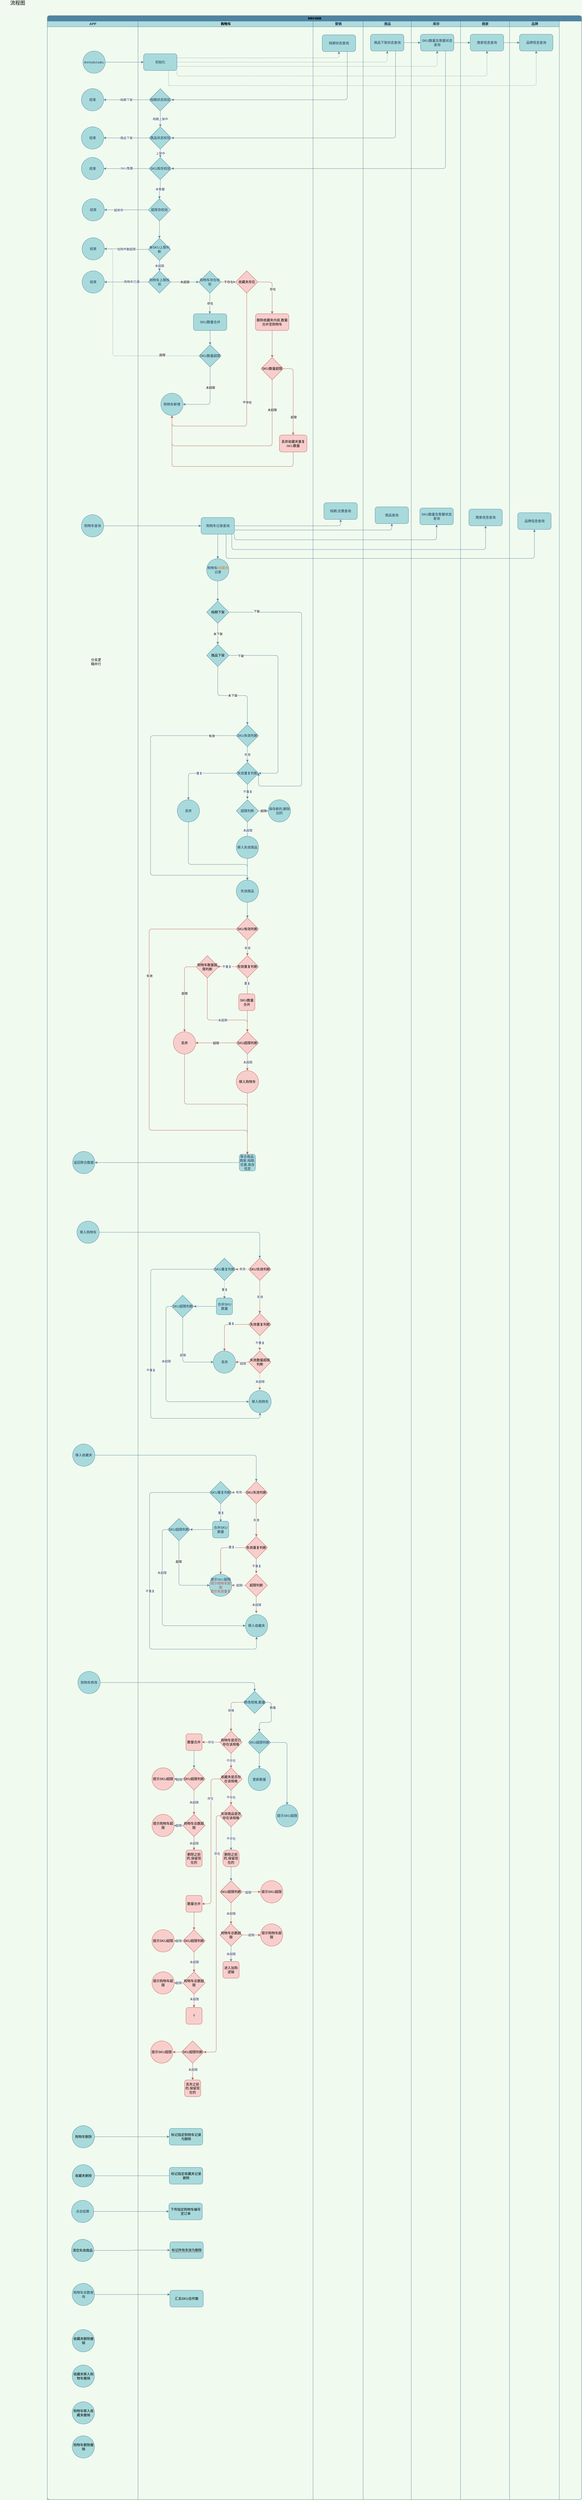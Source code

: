 <mxfile version="14.1.2" type="github">
  <diagram name="Page-1" id="74e2e168-ea6b-b213-b513-2b3c1d86103e">
    <mxGraphModel dx="2902" dy="1537" grid="0" gridSize="10" guides="1" tooltips="1" connect="1" arrows="1" fold="1" page="0" pageScale="1" pageWidth="1100" pageHeight="850" background="#F1FAEE" math="0" shadow="0">
      <root>
        <mxCell id="0" />
        <mxCell id="1" parent="0" />
        <mxCell id="77e6c97f196da883-1" value="购物车流程图" style="swimlane;html=1;childLayout=stackLayout;startSize=20;rounded=1;shadow=0;labelBackgroundColor=none;strokeWidth=1;fontFamily=Verdana;fontSize=8;align=center;sketch=0;snapToPoint=0;fixDash=0;metaEdit=0;backgroundOutline=0;comic=0;fillOpacity=93;fillColor=#457B9D;strokeColor=#457B9D;" parent="1" vertex="1">
          <mxGeometry x="134" y="49" width="1920" height="8914" as="geometry" />
        </mxCell>
        <mxCell id="TEv4NFGnasqdaG9CAdCf-118" style="edgeStyle=orthogonalEdgeStyle;curved=0;rounded=1;sketch=0;orthogonalLoop=1;jettySize=auto;html=1;exitX=0;exitY=0.5;exitDx=0;exitDy=0;strokeColor=#457B9D;fillColor=#A8DADC;fontColor=#1D3557;" parent="77e6c97f196da883-1" source="TEv4NFGnasqdaG9CAdCf-116" target="TEv4NFGnasqdaG9CAdCf-117" edge="1">
          <mxGeometry relative="1" as="geometry" />
        </mxCell>
        <mxCell id="TEv4NFGnasqdaG9CAdCf-124" value="商品下架" style="edgeLabel;html=1;align=center;verticalAlign=middle;resizable=0;points=[];fontColor=#1D3557;" parent="TEv4NFGnasqdaG9CAdCf-118" vertex="1" connectable="0">
          <mxGeometry x="0.009" relative="1" as="geometry">
            <mxPoint as="offset" />
          </mxGeometry>
        </mxCell>
        <mxCell id="TEv4NFGnasqdaG9CAdCf-100" value="加购件数超限" style="edgeStyle=orthogonalEdgeStyle;curved=0;rounded=1;sketch=0;orthogonalLoop=1;jettySize=auto;html=1;exitX=0.5;exitY=1;exitDx=0;exitDy=0;strokeColor=#457B9D;fillColor=#A8DADC;fontColor=#1D3557;" parent="77e6c97f196da883-1" source="TEv4NFGnasqdaG9CAdCf-97" target="TEv4NFGnasqdaG9CAdCf-99" edge="1">
          <mxGeometry relative="1" as="geometry" />
        </mxCell>
        <mxCell id="TEv4NFGnasqdaG9CAdCf-103" style="edgeStyle=orthogonalEdgeStyle;curved=0;rounded=1;sketch=0;orthogonalLoop=1;jettySize=auto;html=1;exitX=0;exitY=0.5;exitDx=0;exitDy=0;strokeColor=#457B9D;fillColor=#A8DADC;fontColor=#1D3557;" parent="77e6c97f196da883-1" source="TEv4NFGnasqdaG9CAdCf-101" target="TEv4NFGnasqdaG9CAdCf-102" edge="1">
          <mxGeometry relative="1" as="geometry" />
        </mxCell>
        <mxCell id="TEv4NFGnasqdaG9CAdCf-104" value="购物车已满" style="edgeLabel;html=1;align=center;verticalAlign=middle;resizable=0;points=[];fontColor=#1D3557;" parent="TEv4NFGnasqdaG9CAdCf-103" vertex="1" connectable="0">
          <mxGeometry x="-0.234" y="-1" relative="1" as="geometry">
            <mxPoint as="offset" />
          </mxGeometry>
        </mxCell>
        <mxCell id="TEv4NFGnasqdaG9CAdCf-138" style="edgeStyle=orthogonalEdgeStyle;curved=0;rounded=1;sketch=0;orthogonalLoop=1;jettySize=auto;html=1;exitX=0;exitY=0.5;exitDx=0;exitDy=0;strokeColor=#457B9D;fillColor=#A8DADC;fontColor=#1D3557;" parent="77e6c97f196da883-1" source="TEv4NFGnasqdaG9CAdCf-134" target="TEv4NFGnasqdaG9CAdCf-137" edge="1">
          <mxGeometry relative="1" as="geometry" />
        </mxCell>
        <mxCell id="TEv4NFGnasqdaG9CAdCf-139" value="超库存" style="edgeLabel;html=1;align=center;verticalAlign=middle;resizable=0;points=[];fontColor=#1D3557;" parent="TEv4NFGnasqdaG9CAdCf-138" vertex="1" connectable="0">
          <mxGeometry x="0.363" y="1" relative="1" as="geometry">
            <mxPoint as="offset" />
          </mxGeometry>
        </mxCell>
        <mxCell id="TEv4NFGnasqdaG9CAdCf-559" style="edgeStyle=orthogonalEdgeStyle;curved=0;rounded=1;sketch=0;orthogonalLoop=1;jettySize=auto;html=1;exitX=0;exitY=0.5;exitDx=0;exitDy=0;entryX=1;entryY=0.5;entryDx=0;entryDy=0;labelBackgroundColor=#FFFFFF;strokeColor=#457B9D;fillColor=#A8DADC;fontColor=#000000;dashed=1;" parent="77e6c97f196da883-1" target="TEv4NFGnasqdaG9CAdCf-99" edge="1">
          <mxGeometry relative="1" as="geometry">
            <mxPoint x="545" y="1221" as="sourcePoint" />
            <Array as="points">
              <mxPoint x="235" y="1221" />
              <mxPoint x="235" y="837" />
            </Array>
          </mxGeometry>
        </mxCell>
        <mxCell id="TEv4NFGnasqdaG9CAdCf-565" value="超限" style="edgeLabel;html=1;align=center;verticalAlign=middle;resizable=0;points=[];fontColor=#000000;" parent="TEv4NFGnasqdaG9CAdCf-559" vertex="1" connectable="0">
          <mxGeometry x="-0.635" y="-3" relative="1" as="geometry">
            <mxPoint as="offset" />
          </mxGeometry>
        </mxCell>
        <mxCell id="TEv4NFGnasqdaG9CAdCf-538" style="edgeStyle=orthogonalEdgeStyle;curved=0;rounded=1;sketch=0;orthogonalLoop=1;jettySize=auto;html=1;exitX=1;exitY=0.5;exitDx=0;exitDy=0;labelBackgroundColor=#FFFFFF;strokeColor=#457B9D;fillColor=#A8DADC;fontColor=#000000;" parent="77e6c97f196da883-1" source="TEv4NFGnasqdaG9CAdCf-535" target="TEv4NFGnasqdaG9CAdCf-537" edge="1">
          <mxGeometry relative="1" as="geometry" />
        </mxCell>
        <mxCell id="TEv4NFGnasqdaG9CAdCf-540" style="edgeStyle=orthogonalEdgeStyle;curved=0;rounded=1;sketch=0;orthogonalLoop=1;jettySize=auto;html=1;exitX=1;exitY=0.5;exitDx=0;exitDy=0;entryX=0;entryY=0.5;entryDx=0;entryDy=0;labelBackgroundColor=#FFFFFF;strokeColor=#457B9D;fillColor=#A8DADC;fontColor=#000000;" parent="77e6c97f196da883-1" source="TEv4NFGnasqdaG9CAdCf-536" edge="1">
          <mxGeometry relative="1" as="geometry">
            <mxPoint x="503" y="7752" as="targetPoint" />
          </mxGeometry>
        </mxCell>
        <mxCell id="TEv4NFGnasqdaG9CAdCf-544" style="edgeStyle=orthogonalEdgeStyle;curved=0;rounded=1;sketch=0;orthogonalLoop=1;jettySize=auto;html=1;exitX=1;exitY=0.5;exitDx=0;exitDy=0;labelBackgroundColor=#FFFFFF;strokeColor=#457B9D;fillColor=#A8DADC;fontColor=#000000;" parent="77e6c97f196da883-1" source="TEv4NFGnasqdaG9CAdCf-57" target="TEv4NFGnasqdaG9CAdCf-543" edge="1">
          <mxGeometry relative="1" as="geometry" />
        </mxCell>
        <mxCell id="TEv4NFGnasqdaG9CAdCf-547" style="edgeStyle=orthogonalEdgeStyle;curved=0;rounded=1;sketch=0;orthogonalLoop=1;jettySize=auto;html=1;exitX=1;exitY=0.5;exitDx=0;exitDy=0;labelBackgroundColor=#FFFFFF;strokeColor=#457B9D;fillColor=#A8DADC;fontColor=#000000;" parent="77e6c97f196da883-1" source="TEv4NFGnasqdaG9CAdCf-545" target="TEv4NFGnasqdaG9CAdCf-546" edge="1">
          <mxGeometry relative="1" as="geometry" />
        </mxCell>
        <mxCell id="TEv4NFGnasqdaG9CAdCf-594" style="edgeStyle=orthogonalEdgeStyle;curved=0;rounded=1;sketch=0;orthogonalLoop=1;jettySize=auto;html=1;exitX=1;exitY=0.5;exitDx=0;exitDy=0;entryX=0;entryY=0.25;entryDx=0;entryDy=0;labelBackgroundColor=#ffffff;strokeColor=#457B9D;fillColor=#A8DADC;fontColor=#000000;" parent="77e6c97f196da883-1" source="TEv4NFGnasqdaG9CAdCf-56" target="TEv4NFGnasqdaG9CAdCf-593" edge="1">
          <mxGeometry relative="1" as="geometry" />
        </mxCell>
        <mxCell id="77e6c97f196da883-2" value="APP" style="swimlane;html=1;startSize=20;fillColor=#A8DADC;strokeColor=#457B9D;fontColor=#1D3557;sketch=0;snapToPoint=0;fixDash=0;metaEdit=0;backgroundOutline=0;comic=0;fillOpacity=93;" parent="77e6c97f196da883-1" vertex="1">
          <mxGeometry y="20" width="326" height="8894" as="geometry" />
        </mxCell>
        <mxCell id="TEv4NFGnasqdaG9CAdCf-1" value="&lt;span style=&quot;color: rgb(29 , 53 , 87) ; font-family: &amp;#34;verdana&amp;#34; ; font-size: 8px&quot;&gt;商详页加购点击确认&lt;/span&gt;" style="ellipse;whiteSpace=wrap;html=1;aspect=fixed;fillColor=#A8DADC;strokeColor=#457B9D;fontColor=#1D3557;" parent="77e6c97f196da883-2" vertex="1">
          <mxGeometry x="128" y="107" width="80" height="80" as="geometry" />
        </mxCell>
        <mxCell id="TEv4NFGnasqdaG9CAdCf-99" value="结束" style="ellipse;whiteSpace=wrap;html=1;aspect=fixed;rounded=0;sketch=0;strokeColor=#457B9D;fillColor=#A8DADC;fontColor=#1D3557;" parent="77e6c97f196da883-2" vertex="1">
          <mxGeometry x="125" y="777" width="80" height="80" as="geometry" />
        </mxCell>
        <mxCell id="TEv4NFGnasqdaG9CAdCf-102" value="结束" style="ellipse;whiteSpace=wrap;html=1;aspect=fixed;rounded=0;sketch=0;strokeColor=#457B9D;fillColor=#A8DADC;fontColor=#1D3557;" parent="77e6c97f196da883-2" vertex="1">
          <mxGeometry x="125" y="896" width="80" height="80" as="geometry" />
        </mxCell>
        <mxCell id="TEv4NFGnasqdaG9CAdCf-112" value="结束" style="ellipse;whiteSpace=wrap;html=1;aspect=fixed;rounded=0;sketch=0;strokeColor=#457B9D;fillColor=#A8DADC;fontColor=#1D3557;" parent="77e6c97f196da883-2" vertex="1">
          <mxGeometry x="122.5" y="242" width="80" height="80" as="geometry" />
        </mxCell>
        <mxCell id="TEv4NFGnasqdaG9CAdCf-117" value="结束" style="ellipse;whiteSpace=wrap;html=1;aspect=fixed;rounded=0;sketch=0;strokeColor=#457B9D;fillColor=#A8DADC;fontColor=#1D3557;" parent="77e6c97f196da883-2" vertex="1">
          <mxGeometry x="122.5" y="379" width="80" height="80" as="geometry" />
        </mxCell>
        <mxCell id="TEv4NFGnasqdaG9CAdCf-126" value="结束" style="ellipse;whiteSpace=wrap;html=1;aspect=fixed;rounded=0;sketch=0;strokeColor=#457B9D;fillColor=#A8DADC;fontColor=#1D3557;" parent="77e6c97f196da883-2" vertex="1">
          <mxGeometry x="122.5" y="489" width="80" height="80" as="geometry" />
        </mxCell>
        <mxCell id="TEv4NFGnasqdaG9CAdCf-137" value="结束" style="ellipse;whiteSpace=wrap;html=1;aspect=fixed;rounded=0;sketch=0;strokeColor=#457B9D;fillColor=#A8DADC;fontColor=#1D3557;" parent="77e6c97f196da883-2" vertex="1">
          <mxGeometry x="125" y="637" width="80" height="80" as="geometry" />
        </mxCell>
        <mxCell id="TEv4NFGnasqdaG9CAdCf-49" value="&lt;span style=&quot;font-family: &amp;#34;verdana&amp;#34;&quot;&gt;购物车查询&lt;/span&gt;" style="ellipse;whiteSpace=wrap;html=1;aspect=fixed;fillColor=#A8DADC;strokeColor=#457B9D;fontColor=#1D3557;" parent="77e6c97f196da883-2" vertex="1">
          <mxGeometry x="122.5" y="1771" width="80" height="80" as="geometry" />
        </mxCell>
        <mxCell id="TEv4NFGnasqdaG9CAdCf-51" value="&lt;span style=&quot;font-family: &amp;#34;verdana&amp;#34;&quot;&gt;移入购物车&lt;/span&gt;" style="ellipse;whiteSpace=wrap;html=1;aspect=fixed;fillColor=#A8DADC;strokeColor=#457B9D;fontColor=#1D3557;" parent="77e6c97f196da883-2" vertex="1">
          <mxGeometry x="106.5" y="4306" width="80" height="80" as="geometry" />
        </mxCell>
        <mxCell id="TEv4NFGnasqdaG9CAdCf-373" value="&lt;span style=&quot;font-family: &amp;#34;verdana&amp;#34;&quot;&gt;移入收藏夹&lt;/span&gt;" style="ellipse;whiteSpace=wrap;html=1;aspect=fixed;fillColor=#A8DADC;strokeColor=#457B9D;fontColor=#1D3557;" parent="77e6c97f196da883-2" vertex="1">
          <mxGeometry x="91" y="5106" width="80" height="80" as="geometry" />
        </mxCell>
        <mxCell id="TEv4NFGnasqdaG9CAdCf-402" value="&lt;font face=&quot;verdana&quot;&gt;返回聚合数据&lt;/font&gt;" style="ellipse;whiteSpace=wrap;html=1;aspect=fixed;fillColor=#A8DADC;strokeColor=#457B9D;fontColor=#1D3557;" parent="77e6c97f196da883-2" vertex="1">
          <mxGeometry x="91" y="4056" width="80" height="80" as="geometry" />
        </mxCell>
        <mxCell id="TEv4NFGnasqdaG9CAdCf-53" value="&lt;span style=&quot;font-family: &amp;#34;verdana&amp;#34;&quot;&gt;购物车修改&lt;/span&gt;" style="ellipse;whiteSpace=wrap;html=1;aspect=fixed;fillColor=#A8DADC;strokeColor=#457B9D;fontColor=#1D3557;" parent="77e6c97f196da883-2" vertex="1">
          <mxGeometry x="110" y="5922" width="80" height="80" as="geometry" />
        </mxCell>
        <mxCell id="TEv4NFGnasqdaG9CAdCf-57" value="&lt;span style=&quot;font-family: &amp;#34;verdana&amp;#34;&quot;&gt;点击结算&lt;/span&gt;" style="ellipse;whiteSpace=wrap;html=1;aspect=fixed;fillColor=#A8DADC;strokeColor=#457B9D;fontColor=#1D3557;" parent="77e6c97f196da883-2" vertex="1">
          <mxGeometry x="87" y="7820" width="80" height="80" as="geometry" />
        </mxCell>
        <mxCell id="TEv4NFGnasqdaG9CAdCf-56" value="&lt;span style=&quot;font-family: &amp;#34;verdana&amp;#34;&quot;&gt;购物车总数查询&lt;/span&gt;" style="ellipse;whiteSpace=wrap;html=1;aspect=fixed;fillColor=#A8DADC;strokeColor=#457B9D;fontColor=#1D3557;" parent="77e6c97f196da883-2" vertex="1">
          <mxGeometry x="89.5" y="8118" width="80" height="80" as="geometry" />
        </mxCell>
        <mxCell id="TEv4NFGnasqdaG9CAdCf-535" value="&lt;span style=&quot;font-family: &amp;quot;verdana&amp;quot;&quot;&gt;购物车删除&lt;/span&gt;" style="ellipse;whiteSpace=wrap;html=1;aspect=fixed;fillColor=#A8DADC;strokeColor=#457B9D;" parent="77e6c97f196da883-2" vertex="1">
          <mxGeometry x="89.5" y="7552" width="80" height="80" as="geometry" />
        </mxCell>
        <mxCell id="TEv4NFGnasqdaG9CAdCf-536" value="&lt;span style=&quot;font-family: &amp;quot;verdana&amp;quot;&quot;&gt;&lt;font&gt;收藏夹删除&lt;/font&gt;&lt;/span&gt;" style="ellipse;whiteSpace=wrap;html=1;aspect=fixed;fillColor=#A8DADC;strokeColor=#457B9D;" parent="77e6c97f196da883-2" vertex="1">
          <mxGeometry x="89.5" y="7692" width="80" height="80" as="geometry" />
        </mxCell>
        <mxCell id="TEv4NFGnasqdaG9CAdCf-545" value="&lt;font face=&quot;verdana&quot;&gt;清空失效商品&lt;/font&gt;" style="ellipse;whiteSpace=wrap;html=1;aspect=fixed;fillColor=#A8DADC;strokeColor=#457B9D;" parent="77e6c97f196da883-2" vertex="1">
          <mxGeometry x="87" y="7960" width="80" height="80" as="geometry" />
        </mxCell>
        <mxCell id="TEv4NFGnasqdaG9CAdCf-639" value="分支逻辑并行" style="text;html=1;strokeColor=none;fillColor=none;align=center;verticalAlign=middle;whiteSpace=wrap;rounded=0;labelBackgroundColor=none;sketch=0;fontColor=#000000;" parent="77e6c97f196da883-2" vertex="1">
          <mxGeometry x="155" y="2289" width="40" height="20" as="geometry" />
        </mxCell>
        <mxCell id="TEv4NFGnasqdaG9CAdCf-595" value="&lt;font face=&quot;verdana&quot;&gt;收藏夹删除撤销&lt;/font&gt;" style="ellipse;whiteSpace=wrap;html=1;aspect=fixed;fillColor=#A8DADC;strokeColor=#457B9D;" parent="77e6c97f196da883-2" vertex="1">
          <mxGeometry x="89.5" y="8284" width="80" height="80" as="geometry" />
        </mxCell>
        <mxCell id="TEv4NFGnasqdaG9CAdCf-596" value="&lt;font face=&quot;verdana&quot;&gt;收藏夹移入购物车撤销&lt;/font&gt;" style="ellipse;whiteSpace=wrap;html=1;aspect=fixed;fillColor=#A8DADC;strokeColor=#457B9D;" parent="77e6c97f196da883-2" vertex="1">
          <mxGeometry x="89.5" y="8411" width="80" height="80" as="geometry" />
        </mxCell>
        <mxCell id="TEv4NFGnasqdaG9CAdCf-597" value="&lt;font face=&quot;verdana&quot;&gt;购物车移入收藏夹撤销&lt;/font&gt;" style="ellipse;whiteSpace=wrap;html=1;aspect=fixed;fillColor=#A8DADC;strokeColor=#457B9D;" parent="77e6c97f196da883-2" vertex="1">
          <mxGeometry x="89.5" y="8543" width="80" height="80" as="geometry" />
        </mxCell>
        <mxCell id="TEv4NFGnasqdaG9CAdCf-598" value="&lt;font face=&quot;verdana&quot;&gt;购物车删除撤销&lt;/font&gt;" style="ellipse;whiteSpace=wrap;html=1;aspect=fixed;fillColor=#A8DADC;strokeColor=#457B9D;" parent="77e6c97f196da883-2" vertex="1">
          <mxGeometry x="89.5" y="8665" width="80" height="80" as="geometry" />
        </mxCell>
        <mxCell id="TEv4NFGnasqdaG9CAdCf-148" style="edgeStyle=orthogonalEdgeStyle;curved=0;rounded=1;sketch=0;orthogonalLoop=1;jettySize=auto;html=1;exitX=1;exitY=0.5;exitDx=0;exitDy=0;strokeColor=#457B9D;fillColor=#A8DADC;fontColor=#1D3557;" parent="77e6c97f196da883-1" source="TEv4NFGnasqdaG9CAdCf-49" target="TEv4NFGnasqdaG9CAdCf-147" edge="1">
          <mxGeometry relative="1" as="geometry" />
        </mxCell>
        <mxCell id="TEv4NFGnasqdaG9CAdCf-424" style="edgeStyle=orthogonalEdgeStyle;curved=0;rounded=1;sketch=0;orthogonalLoop=1;jettySize=auto;html=1;exitX=1;exitY=0.75;exitDx=0;exitDy=0;entryX=0.5;entryY=1;entryDx=0;entryDy=0;strokeColor=#457B9D;fillColor=#A8DADC;fontColor=#1D3557;" parent="77e6c97f196da883-1" source="TEv4NFGnasqdaG9CAdCf-147" target="TEv4NFGnasqdaG9CAdCf-191" edge="1">
          <mxGeometry relative="1" as="geometry" />
        </mxCell>
        <mxCell id="TEv4NFGnasqdaG9CAdCf-426" style="edgeStyle=orthogonalEdgeStyle;curved=0;rounded=1;sketch=0;orthogonalLoop=1;jettySize=auto;html=1;exitX=1;exitY=1;exitDx=0;exitDy=0;entryX=0.5;entryY=1;entryDx=0;entryDy=0;strokeColor=#457B9D;fillColor=#A8DADC;fontColor=#1D3557;" parent="77e6c97f196da883-1" source="TEv4NFGnasqdaG9CAdCf-147" target="TEv4NFGnasqdaG9CAdCf-146" edge="1">
          <mxGeometry relative="1" as="geometry" />
        </mxCell>
        <mxCell id="TEv4NFGnasqdaG9CAdCf-618" style="edgeStyle=orthogonalEdgeStyle;curved=0;rounded=1;sketch=0;orthogonalLoop=1;jettySize=auto;html=1;exitX=0;exitY=0.5;exitDx=0;exitDy=0;entryX=1;entryY=0.5;entryDx=0;entryDy=0;labelBackgroundColor=#ffffff;strokeColor=#457B9D;fillColor=#A8DADC;fontColor=#000000;" parent="77e6c97f196da883-1" source="TEv4NFGnasqdaG9CAdCf-522" target="TEv4NFGnasqdaG9CAdCf-402" edge="1">
          <mxGeometry relative="1" as="geometry" />
        </mxCell>
        <mxCell id="TEv4NFGnasqdaG9CAdCf-629" style="edgeStyle=orthogonalEdgeStyle;curved=0;rounded=1;sketch=0;orthogonalLoop=1;jettySize=auto;html=1;exitX=0.894;exitY=0.998;exitDx=0;exitDy=0;entryX=0.5;entryY=1;entryDx=0;entryDy=0;labelBackgroundColor=#ffffff;strokeColor=#457B9D;fillColor=#A8DADC;fontColor=#000000;exitPerimeter=0;" parent="77e6c97f196da883-1" source="TEv4NFGnasqdaG9CAdCf-147" target="TEv4NFGnasqdaG9CAdCf-422" edge="1">
          <mxGeometry relative="1" as="geometry">
            <Array as="points">
              <mxPoint x="663" y="1861" />
              <mxPoint x="663" y="1916" />
              <mxPoint x="1575" y="1916" />
            </Array>
          </mxGeometry>
        </mxCell>
        <mxCell id="TEv4NFGnasqdaG9CAdCf-630" style="edgeStyle=orthogonalEdgeStyle;curved=0;rounded=1;sketch=0;orthogonalLoop=1;jettySize=auto;html=1;exitX=0.75;exitY=1;exitDx=0;exitDy=0;entryX=0.5;entryY=1;entryDx=0;entryDy=0;labelBackgroundColor=#ffffff;strokeColor=#457B9D;fillColor=#A8DADC;fontColor=#000000;" parent="77e6c97f196da883-1" source="TEv4NFGnasqdaG9CAdCf-147" target="TEv4NFGnasqdaG9CAdCf-500" edge="1">
          <mxGeometry relative="1" as="geometry">
            <Array as="points">
              <mxPoint x="643" y="1948" />
              <mxPoint x="1751" y="1948" />
            </Array>
          </mxGeometry>
        </mxCell>
        <mxCell id="TEv4NFGnasqdaG9CAdCf-631" style="edgeStyle=orthogonalEdgeStyle;curved=0;rounded=1;sketch=0;orthogonalLoop=1;jettySize=auto;html=1;exitX=1;exitY=0.5;exitDx=0;exitDy=0;entryX=0.5;entryY=1;entryDx=0;entryDy=0;labelBackgroundColor=#ffffff;strokeColor=#457B9D;fillColor=#A8DADC;fontColor=#000000;" parent="77e6c97f196da883-1" source="TEv4NFGnasqdaG9CAdCf-147" target="TEv4NFGnasqdaG9CAdCf-187" edge="1">
          <mxGeometry relative="1" as="geometry" />
        </mxCell>
        <mxCell id="TEv4NFGnasqdaG9CAdCf-431" style="edgeStyle=orthogonalEdgeStyle;curved=0;rounded=1;sketch=0;orthogonalLoop=1;jettySize=auto;html=1;exitX=1;exitY=0.5;exitDx=0;exitDy=0;entryX=0.5;entryY=0;entryDx=0;entryDy=0;strokeColor=#457B9D;fillColor=#A8DADC;fontColor=#1D3557;" parent="77e6c97f196da883-1" source="TEv4NFGnasqdaG9CAdCf-53" target="TEv4NFGnasqdaG9CAdCf-430" edge="1">
          <mxGeometry relative="1" as="geometry" />
        </mxCell>
        <mxCell id="77e6c97f196da883-3" value="购物车" style="swimlane;html=1;startSize=20;sketch=0;snapToPoint=0;fixDash=0;metaEdit=0;backgroundOutline=0;comic=0;fillOpacity=93;strokeColor=#457B9D;labelBackgroundColor=none;fillColor=#A8DADC;" parent="77e6c97f196da883-1" vertex="1">
          <mxGeometry x="326" y="20" width="629" height="8894" as="geometry" />
        </mxCell>
        <mxCell id="TEv4NFGnasqdaG9CAdCf-59" value="初始化" style="rounded=1;whiteSpace=wrap;html=1;sketch=0;strokeColor=#457B9D;fillColor=#A8DADC;fontColor=#1D3557;" parent="77e6c97f196da883-3" vertex="1">
          <mxGeometry x="20" y="117" width="120" height="60" as="geometry" />
        </mxCell>
        <mxCell id="TEv4NFGnasqdaG9CAdCf-108" value="未超限" style="edgeStyle=orthogonalEdgeStyle;curved=0;rounded=1;sketch=0;orthogonalLoop=1;jettySize=auto;html=1;exitX=1;exitY=0.5;exitDx=0;exitDy=0;strokeColor=#457B9D;fillColor=#A8DADC;fontColor=#1D3557;" parent="77e6c97f196da883-3" source="TEv4NFGnasqdaG9CAdCf-97" target="TEv4NFGnasqdaG9CAdCf-101" edge="1">
          <mxGeometry relative="1" as="geometry" />
        </mxCell>
        <mxCell id="TEv4NFGnasqdaG9CAdCf-97" value="&lt;span&gt;单SKU上限判断&lt;/span&gt;" style="rhombus;whiteSpace=wrap;html=1;rounded=0;sketch=0;strokeColor=#457B9D;fillColor=#A8DADC;fontColor=#1D3557;direction=south;" parent="77e6c97f196da883-3" vertex="1">
          <mxGeometry x="37" y="779" width="80" height="80" as="geometry" />
        </mxCell>
        <mxCell id="TEv4NFGnasqdaG9CAdCf-549" value="未超限" style="edgeStyle=orthogonalEdgeStyle;curved=0;rounded=1;sketch=0;orthogonalLoop=1;jettySize=auto;html=1;exitX=1;exitY=0.5;exitDx=0;exitDy=0;entryX=0;entryY=0.5;entryDx=0;entryDy=0;labelBackgroundColor=#FFFFFF;strokeColor=#457B9D;fillColor=#A8DADC;fontColor=#000000;" parent="77e6c97f196da883-3" source="TEv4NFGnasqdaG9CAdCf-101" target="TEv4NFGnasqdaG9CAdCf-548" edge="1">
          <mxGeometry relative="1" as="geometry" />
        </mxCell>
        <mxCell id="TEv4NFGnasqdaG9CAdCf-101" value="&lt;span&gt;购物车上限校验&lt;/span&gt;" style="rhombus;whiteSpace=wrap;html=1;rounded=0;sketch=0;strokeColor=#457B9D;fillColor=#A8DADC;fontColor=#1D3557;" parent="77e6c97f196da883-3" vertex="1">
          <mxGeometry x="37" y="896" width="80" height="80" as="geometry" />
        </mxCell>
        <mxCell id="TEv4NFGnasqdaG9CAdCf-123" value="档期上架中" style="edgeStyle=orthogonalEdgeStyle;curved=0;rounded=1;sketch=0;orthogonalLoop=1;jettySize=auto;html=1;exitX=0.5;exitY=1;exitDx=0;exitDy=0;strokeColor=#457B9D;fillColor=#A8DADC;fontColor=#1D3557;" parent="77e6c97f196da883-3" source="TEv4NFGnasqdaG9CAdCf-110" target="TEv4NFGnasqdaG9CAdCf-116" edge="1">
          <mxGeometry relative="1" as="geometry" />
        </mxCell>
        <mxCell id="TEv4NFGnasqdaG9CAdCf-110" value="档期状态校验" style="rhombus;whiteSpace=wrap;html=1;rounded=0;sketch=0;strokeColor=#457B9D;fillColor=#A8DADC;fontColor=#1D3557;" parent="77e6c97f196da883-3" vertex="1">
          <mxGeometry x="40" y="242" width="80" height="80" as="geometry" />
        </mxCell>
        <mxCell id="TEv4NFGnasqdaG9CAdCf-131" value="上架中" style="edgeStyle=orthogonalEdgeStyle;curved=0;rounded=1;sketch=0;orthogonalLoop=1;jettySize=auto;html=1;exitX=0.5;exitY=1;exitDx=0;exitDy=0;strokeColor=#457B9D;fillColor=#A8DADC;fontColor=#1D3557;" parent="77e6c97f196da883-3" source="TEv4NFGnasqdaG9CAdCf-116" target="TEv4NFGnasqdaG9CAdCf-125" edge="1">
          <mxGeometry relative="1" as="geometry" />
        </mxCell>
        <mxCell id="TEv4NFGnasqdaG9CAdCf-116" value="商品状态校验" style="rhombus;whiteSpace=wrap;html=1;rounded=0;sketch=0;strokeColor=#457B9D;fillColor=#A8DADC;fontColor=#1D3557;" parent="77e6c97f196da883-3" vertex="1">
          <mxGeometry x="40" y="379" width="80" height="80" as="geometry" />
        </mxCell>
        <mxCell id="TEv4NFGnasqdaG9CAdCf-588" value="&lt;span style=&quot;color: rgb(29 , 53 , 87)&quot;&gt;未售罄&lt;/span&gt;" style="edgeStyle=orthogonalEdgeStyle;curved=0;rounded=1;sketch=0;orthogonalLoop=1;jettySize=auto;html=1;exitX=0.5;exitY=1;exitDx=0;exitDy=0;labelBackgroundColor=#ffffff;strokeColor=#457B9D;fillColor=#A8DADC;fontColor=#000000;" parent="77e6c97f196da883-3" source="TEv4NFGnasqdaG9CAdCf-125" target="TEv4NFGnasqdaG9CAdCf-134" edge="1">
          <mxGeometry relative="1" as="geometry" />
        </mxCell>
        <mxCell id="TEv4NFGnasqdaG9CAdCf-125" value="SKU库存校验" style="rhombus;whiteSpace=wrap;html=1;rounded=0;sketch=0;strokeColor=#457B9D;fillColor=#A8DADC;fontColor=#1D3557;" parent="77e6c97f196da883-3" vertex="1">
          <mxGeometry x="40" y="489" width="80" height="80" as="geometry" />
        </mxCell>
        <mxCell id="TEv4NFGnasqdaG9CAdCf-136" style="edgeStyle=orthogonalEdgeStyle;curved=0;rounded=1;sketch=0;orthogonalLoop=1;jettySize=auto;html=1;exitX=0.5;exitY=1;exitDx=0;exitDy=0;strokeColor=#457B9D;fillColor=#A8DADC;fontColor=#1D3557;" parent="77e6c97f196da883-3" source="TEv4NFGnasqdaG9CAdCf-134" target="TEv4NFGnasqdaG9CAdCf-97" edge="1">
          <mxGeometry relative="1" as="geometry" />
        </mxCell>
        <mxCell id="TEv4NFGnasqdaG9CAdCf-134" value="超库存校验" style="rhombus;whiteSpace=wrap;html=1;rounded=0;sketch=0;strokeColor=#457B9D;fillColor=#A8DADC;fontColor=#1D3557;" parent="77e6c97f196da883-3" vertex="1">
          <mxGeometry x="37" y="637" width="80" height="80" as="geometry" />
        </mxCell>
        <mxCell id="TEv4NFGnasqdaG9CAdCf-428" style="edgeStyle=orthogonalEdgeStyle;curved=0;rounded=1;sketch=0;orthogonalLoop=1;jettySize=auto;html=1;exitX=0.5;exitY=1;exitDx=0;exitDy=0;strokeColor=#457B9D;fillColor=#A8DADC;fontColor=#1D3557;" parent="77e6c97f196da883-3" source="TEv4NFGnasqdaG9CAdCf-147" target="TEv4NFGnasqdaG9CAdCf-222" edge="1">
          <mxGeometry relative="1" as="geometry" />
        </mxCell>
        <mxCell id="TEv4NFGnasqdaG9CAdCf-147" value="购物车记录查询" style="rounded=1;whiteSpace=wrap;html=1;sketch=0;strokeColor=#457B9D;fillColor=#A8DADC;fontColor=#1D3557;" parent="77e6c97f196da883-3" vertex="1">
          <mxGeometry x="226.5" y="1781" width="120" height="60" as="geometry" />
        </mxCell>
        <mxCell id="TEv4NFGnasqdaG9CAdCf-161" value="失效" style="edgeStyle=orthogonalEdgeStyle;curved=0;rounded=1;sketch=0;orthogonalLoop=1;jettySize=auto;html=1;exitX=0.5;exitY=1;exitDx=0;exitDy=0;strokeColor=#457B9D;fillColor=#A8DADC;fontColor=#1D3557;" parent="77e6c97f196da883-3" source="TEv4NFGnasqdaG9CAdCf-150" target="TEv4NFGnasqdaG9CAdCf-155" edge="1">
          <mxGeometry relative="1" as="geometry" />
        </mxCell>
        <mxCell id="TEv4NFGnasqdaG9CAdCf-505" style="edgeStyle=orthogonalEdgeStyle;curved=0;rounded=1;sketch=0;orthogonalLoop=1;jettySize=auto;html=1;exitX=0;exitY=0.5;exitDx=0;exitDy=0;entryX=0.5;entryY=0;entryDx=0;entryDy=0;labelBackgroundColor=#B85450;strokeColor=#457B9D;fillColor=#A8DADC;fontColor=#B85450;" parent="77e6c97f196da883-3" source="TEv4NFGnasqdaG9CAdCf-150" target="TEv4NFGnasqdaG9CAdCf-221" edge="1">
          <mxGeometry relative="1" as="geometry">
            <Array as="points">
              <mxPoint x="45" y="2564" />
              <mxPoint x="45" y="3065" />
              <mxPoint x="393" y="3065" />
            </Array>
          </mxGeometry>
        </mxCell>
        <mxCell id="TEv4NFGnasqdaG9CAdCf-507" value="&lt;font color=&quot;#000000&quot;&gt;有效&lt;/font&gt;" style="edgeLabel;html=1;align=center;verticalAlign=middle;resizable=0;points=[];fontColor=#B85450;" parent="TEv4NFGnasqdaG9CAdCf-505" vertex="1" connectable="0">
          <mxGeometry x="-0.849" y="1" relative="1" as="geometry">
            <mxPoint as="offset" />
          </mxGeometry>
        </mxCell>
        <mxCell id="TEv4NFGnasqdaG9CAdCf-150" value="SKU失效判断" style="rhombus;whiteSpace=wrap;html=1;rounded=0;sketch=0;strokeColor=#457B9D;fillColor=#A8DADC;fontColor=#1D3557;" parent="77e6c97f196da883-3" vertex="1">
          <mxGeometry x="353" y="2524" width="80" height="80" as="geometry" />
        </mxCell>
        <mxCell id="TEv4NFGnasqdaG9CAdCf-163" value="不重复" style="edgeStyle=orthogonalEdgeStyle;curved=0;rounded=1;sketch=0;orthogonalLoop=1;jettySize=auto;html=1;exitX=0.5;exitY=1;exitDx=0;exitDy=0;strokeColor=#457B9D;fillColor=#A8DADC;fontColor=#1D3557;" parent="77e6c97f196da883-3" source="TEv4NFGnasqdaG9CAdCf-155" edge="1">
          <mxGeometry relative="1" as="geometry">
            <mxPoint x="393.0" y="2791" as="targetPoint" />
          </mxGeometry>
        </mxCell>
        <mxCell id="TEv4NFGnasqdaG9CAdCf-405" value="重复" style="edgeStyle=orthogonalEdgeStyle;curved=0;rounded=1;sketch=0;orthogonalLoop=1;jettySize=auto;html=1;exitX=0;exitY=0.5;exitDx=0;exitDy=0;strokeColor=#457B9D;fillColor=#A8DADC;fontColor=#1D3557;" parent="77e6c97f196da883-3" source="TEv4NFGnasqdaG9CAdCf-155" target="TEv4NFGnasqdaG9CAdCf-379" edge="1">
          <mxGeometry relative="1" as="geometry" />
        </mxCell>
        <mxCell id="TEv4NFGnasqdaG9CAdCf-155" value="失效重复判断" style="rhombus;whiteSpace=wrap;html=1;rounded=0;sketch=0;strokeColor=#457B9D;fillColor=#A8DADC;fontColor=#1D3557;" parent="77e6c97f196da883-3" vertex="1">
          <mxGeometry x="353" y="2659" width="80" height="80" as="geometry" />
        </mxCell>
        <mxCell id="TEv4NFGnasqdaG9CAdCf-181" value="未超限" style="edgeStyle=orthogonalEdgeStyle;curved=0;rounded=1;sketch=0;orthogonalLoop=1;jettySize=auto;html=1;exitX=0.5;exitY=1;exitDx=0;exitDy=0;strokeColor=#457B9D;fillColor=#A8DADC;fontColor=#1D3557;" parent="77e6c97f196da883-3" source="TEv4NFGnasqdaG9CAdCf-177" edge="1">
          <mxGeometry relative="1" as="geometry">
            <mxPoint x="393" y="2934" as="targetPoint" />
          </mxGeometry>
        </mxCell>
        <mxCell id="TEv4NFGnasqdaG9CAdCf-524" value="超限" style="edgeStyle=orthogonalEdgeStyle;curved=0;rounded=1;sketch=0;orthogonalLoop=1;jettySize=auto;html=1;exitX=1;exitY=0.5;exitDx=0;exitDy=0;entryX=0;entryY=0.5;entryDx=0;entryDy=0;labelBackgroundColor=#FFFFFF;strokeColor=#457B9D;fillColor=#A8DADC;fontColor=#000000;" parent="77e6c97f196da883-3" source="TEv4NFGnasqdaG9CAdCf-177" target="TEv4NFGnasqdaG9CAdCf-523" edge="1">
          <mxGeometry relative="1" as="geometry" />
        </mxCell>
        <mxCell id="TEv4NFGnasqdaG9CAdCf-177" value="超限判断" style="rhombus;whiteSpace=wrap;html=1;rounded=0;sketch=0;strokeColor=#457B9D;fillColor=#A8DADC;fontColor=#1D3557;" parent="77e6c97f196da883-3" vertex="1">
          <mxGeometry x="353" y="2794" width="80" height="80" as="geometry" />
        </mxCell>
        <mxCell id="TEv4NFGnasqdaG9CAdCf-245" value="未超限" style="edgeStyle=orthogonalEdgeStyle;curved=0;rounded=1;sketch=0;orthogonalLoop=1;jettySize=auto;html=1;exitX=0.5;exitY=1;exitDx=0;exitDy=0;entryX=0.5;entryY=0;entryDx=0;entryDy=0;strokeColor=#b85450;fillColor=#f8cecc;fontColor=#1D3557;" parent="77e6c97f196da883-3" source="TEv4NFGnasqdaG9CAdCf-213" target="TEv4NFGnasqdaG9CAdCf-209" edge="1">
          <mxGeometry x="0.222" relative="1" as="geometry">
            <Array as="points">
              <mxPoint x="249" y="3584.5" />
              <mxPoint x="393" y="3584.5" />
            </Array>
            <mxPoint as="offset" />
          </mxGeometry>
        </mxCell>
        <mxCell id="TEv4NFGnasqdaG9CAdCf-527" value="超限" style="edgeStyle=orthogonalEdgeStyle;curved=0;rounded=1;sketch=0;orthogonalLoop=1;jettySize=auto;html=1;exitX=0;exitY=0.5;exitDx=0;exitDy=0;labelBackgroundColor=#FFFFFF;strokeColor=#b85450;fillColor=#f8cecc;fontColor=#000000;" parent="77e6c97f196da883-3" source="TEv4NFGnasqdaG9CAdCf-213" target="TEv4NFGnasqdaG9CAdCf-526" edge="1">
          <mxGeometry relative="1" as="geometry" />
        </mxCell>
        <mxCell id="TEv4NFGnasqdaG9CAdCf-213" value="购物车数量超限判断" style="rhombus;whiteSpace=wrap;html=1;rounded=0;sketch=0;strokeColor=#b85450;fillColor=#f8cecc;" parent="77e6c97f196da883-3" vertex="1">
          <mxGeometry x="209" y="3353.5" width="80" height="80" as="geometry" />
        </mxCell>
        <mxCell id="TEv4NFGnasqdaG9CAdCf-628" style="edgeStyle=orthogonalEdgeStyle;curved=0;rounded=1;sketch=0;orthogonalLoop=1;jettySize=auto;html=1;exitX=0.5;exitY=1;exitDx=0;exitDy=0;labelBackgroundColor=#ffffff;strokeColor=#457B9D;fillColor=#A8DADC;fontColor=#000000;" parent="77e6c97f196da883-3" source="TEv4NFGnasqdaG9CAdCf-222" target="TEv4NFGnasqdaG9CAdCf-600" edge="1">
          <mxGeometry relative="1" as="geometry" />
        </mxCell>
        <mxCell id="TEv4NFGnasqdaG9CAdCf-222" value="&lt;span style=&quot;font-family: &amp;#34;verdana&amp;#34;&quot;&gt;购物车/&lt;font color=&quot;#dc842c&quot;&gt;收藏夹&lt;/font&gt;记录&lt;/span&gt;" style="ellipse;whiteSpace=wrap;html=1;aspect=fixed;fillColor=#A8DADC;strokeColor=#457B9D;fontColor=#1D3557;" parent="77e6c97f196da883-3" vertex="1">
          <mxGeometry x="246.5" y="1929" width="80" height="80" as="geometry" />
        </mxCell>
        <mxCell id="TEv4NFGnasqdaG9CAdCf-529" value="超限" style="edgeStyle=orthogonalEdgeStyle;curved=0;rounded=1;sketch=0;orthogonalLoop=1;jettySize=auto;html=1;exitX=0;exitY=0.5;exitDx=0;exitDy=0;entryX=1;entryY=0.5;entryDx=0;entryDy=0;labelBackgroundColor=#FFFFFF;strokeColor=#b85450;fillColor=#f8cecc;fontColor=#000000;" parent="77e6c97f196da883-3" source="TEv4NFGnasqdaG9CAdCf-209" target="TEv4NFGnasqdaG9CAdCf-526" edge="1">
          <mxGeometry relative="1" as="geometry" />
        </mxCell>
        <mxCell id="TEv4NFGnasqdaG9CAdCf-209" value="SKU超限判断" style="rhombus;whiteSpace=wrap;html=1;rounded=0;sketch=0;strokeColor=#b85450;fillColor=#f8cecc;" parent="77e6c97f196da883-3" vertex="1">
          <mxGeometry x="353" y="3626.5" width="80" height="80" as="geometry" />
        </mxCell>
        <mxCell id="TEv4NFGnasqdaG9CAdCf-208" value="未超限" style="edgeStyle=orthogonalEdgeStyle;curved=0;rounded=1;sketch=0;orthogonalLoop=1;jettySize=auto;html=1;exitX=0.5;exitY=1;exitDx=0;exitDy=0;strokeColor=#b85450;fillColor=#f8cecc;fontColor=#1D3557;" parent="77e6c97f196da883-3" source="TEv4NFGnasqdaG9CAdCf-209" edge="1">
          <mxGeometry relative="1" as="geometry">
            <mxPoint x="393" y="3765.5" as="targetPoint" />
          </mxGeometry>
        </mxCell>
        <mxCell id="TEv4NFGnasqdaG9CAdCf-221" value="&lt;span style=&quot;font-family: &amp;#34;verdana&amp;#34;&quot;&gt;失效商品&lt;/span&gt;" style="ellipse;whiteSpace=wrap;html=1;aspect=fixed;fillColor=#A8DADC;strokeColor=#457B9D;fontColor=#1D3557;" parent="77e6c97f196da883-3" vertex="1">
          <mxGeometry x="353" y="3082" width="80" height="80" as="geometry" />
        </mxCell>
        <mxCell id="TEv4NFGnasqdaG9CAdCf-533" style="edgeStyle=orthogonalEdgeStyle;curved=0;rounded=1;sketch=0;orthogonalLoop=1;jettySize=auto;html=1;exitX=0;exitY=0.5;exitDx=0;exitDy=0;entryX=0.5;entryY=0;entryDx=0;entryDy=0;labelBackgroundColor=#FFFFFF;strokeColor=#b85450;fillColor=#f8cecc;fontColor=#000000;" parent="77e6c97f196da883-3" source="TEv4NFGnasqdaG9CAdCf-201" target="TEv4NFGnasqdaG9CAdCf-522" edge="1">
          <mxGeometry relative="1" as="geometry">
            <Array as="points">
              <mxPoint x="40" y="3258" />
              <mxPoint x="40" y="3980" />
              <mxPoint x="393" y="3980" />
            </Array>
          </mxGeometry>
        </mxCell>
        <mxCell id="TEv4NFGnasqdaG9CAdCf-534" value="失效" style="edgeLabel;html=1;align=center;verticalAlign=middle;resizable=0;points=[];fontColor=#000000;" parent="TEv4NFGnasqdaG9CAdCf-533" vertex="1" connectable="0">
          <mxGeometry x="-0.348" y="1" relative="1" as="geometry">
            <mxPoint as="offset" />
          </mxGeometry>
        </mxCell>
        <mxCell id="TEv4NFGnasqdaG9CAdCf-201" value="SKU有效判断" style="rhombus;whiteSpace=wrap;html=1;rounded=0;sketch=0;strokeColor=#b85450;fillColor=#f8cecc;" parent="77e6c97f196da883-3" vertex="1">
          <mxGeometry x="353" y="3218" width="80" height="80" as="geometry" />
        </mxCell>
        <mxCell id="TEv4NFGnasqdaG9CAdCf-204" value="有效重复判断" style="rhombus;whiteSpace=wrap;html=1;rounded=0;sketch=0;strokeColor=#b85450;fillColor=#f8cecc;" parent="77e6c97f196da883-3" vertex="1">
          <mxGeometry x="353" y="3353" width="80" height="80" as="geometry" />
        </mxCell>
        <mxCell id="TEv4NFGnasqdaG9CAdCf-202" value="重复" style="edgeStyle=orthogonalEdgeStyle;curved=0;rounded=1;sketch=0;orthogonalLoop=1;jettySize=auto;html=1;exitX=0.5;exitY=1;exitDx=0;exitDy=0;strokeColor=#b85450;fillColor=#f8cecc;fontColor=#1D3557;entryX=0.5;entryY=0;entryDx=0;entryDy=0;" parent="77e6c97f196da883-3" source="TEv4NFGnasqdaG9CAdCf-204" target="TEv4NFGnasqdaG9CAdCf-209" edge="1">
          <mxGeometry relative="1" as="geometry">
            <mxPoint x="391.0" y="3484.5" as="targetPoint" />
          </mxGeometry>
        </mxCell>
        <mxCell id="TEv4NFGnasqdaG9CAdCf-246" value="重复" style="edgeLabel;html=1;align=center;verticalAlign=middle;resizable=0;points=[];fontColor=#1D3557;" parent="TEv4NFGnasqdaG9CAdCf-202" vertex="1" connectable="0">
          <mxGeometry x="-0.797" y="-1" relative="1" as="geometry">
            <mxPoint as="offset" />
          </mxGeometry>
        </mxCell>
        <mxCell id="TEv4NFGnasqdaG9CAdCf-224" style="edgeStyle=orthogonalEdgeStyle;curved=0;rounded=1;sketch=0;orthogonalLoop=1;jettySize=auto;html=1;exitX=0.5;exitY=1;exitDx=0;exitDy=0;strokeColor=#457B9D;fillColor=#A8DADC;fontColor=#1D3557;" parent="77e6c97f196da883-3" source="TEv4NFGnasqdaG9CAdCf-221" target="TEv4NFGnasqdaG9CAdCf-201" edge="1">
          <mxGeometry relative="1" as="geometry" />
        </mxCell>
        <mxCell id="TEv4NFGnasqdaG9CAdCf-199" value="有效" style="edgeStyle=orthogonalEdgeStyle;curved=0;rounded=1;sketch=0;orthogonalLoop=1;jettySize=auto;html=1;exitX=0.5;exitY=1;exitDx=0;exitDy=0;strokeColor=#b85450;fillColor=#f8cecc;fontColor=#1D3557;" parent="77e6c97f196da883-3" source="TEv4NFGnasqdaG9CAdCf-201" target="TEv4NFGnasqdaG9CAdCf-204" edge="1">
          <mxGeometry relative="1" as="geometry" />
        </mxCell>
        <mxCell id="TEv4NFGnasqdaG9CAdCf-244" value="SKU数量合并" style="rounded=1;whiteSpace=wrap;html=1;sketch=0;strokeColor=#b85450;fillColor=#f8cecc;" parent="77e6c97f196da883-3" vertex="1">
          <mxGeometry x="362" y="3490.5" width="58" height="60" as="geometry" />
        </mxCell>
        <mxCell id="TEv4NFGnasqdaG9CAdCf-285" value="不重复" style="edgeStyle=orthogonalEdgeStyle;curved=0;rounded=1;sketch=0;orthogonalLoop=1;jettySize=auto;html=1;exitX=0;exitY=0.5;exitDx=0;exitDy=0;strokeColor=#457B9D;fillColor=#A8DADC;fontColor=#1D3557;entryX=0.5;entryY=1;entryDx=0;entryDy=0;" parent="77e6c97f196da883-3" source="TEv4NFGnasqdaG9CAdCf-275" target="TEv4NFGnasqdaG9CAdCf-413" edge="1">
          <mxGeometry relative="1" as="geometry">
            <mxPoint x="182.5" y="4479" as="targetPoint" />
            <Array as="points">
              <mxPoint x="45.5" y="4479" />
              <mxPoint x="45.5" y="5014" />
              <mxPoint x="438.5" y="5014" />
            </Array>
          </mxGeometry>
        </mxCell>
        <mxCell id="TEv4NFGnasqdaG9CAdCf-275" value="SKU重复判断" style="rhombus;whiteSpace=wrap;html=1;rounded=0;sketch=0;strokeColor=#457B9D;fillColor=#A8DADC;fontColor=#1D3557;" parent="77e6c97f196da883-3" vertex="1">
          <mxGeometry x="270.5" y="4439" width="80" height="80" as="geometry" />
        </mxCell>
        <mxCell id="TEv4NFGnasqdaG9CAdCf-279" value="重复" style="edgeStyle=orthogonalEdgeStyle;curved=0;rounded=1;sketch=0;orthogonalLoop=1;jettySize=auto;html=1;exitX=0.5;exitY=1;exitDx=0;exitDy=0;entryX=0.5;entryY=0;entryDx=0;entryDy=0;dashed=1;strokeColor=#457B9D;fillColor=#A8DADC;fontColor=#1D3557;" parent="77e6c97f196da883-3" source="TEv4NFGnasqdaG9CAdCf-275" edge="1">
          <mxGeometry relative="1" as="geometry">
            <mxPoint x="310.5" y="4584" as="targetPoint" />
          </mxGeometry>
        </mxCell>
        <mxCell id="TEv4NFGnasqdaG9CAdCf-291" style="edgeStyle=orthogonalEdgeStyle;curved=0;rounded=1;sketch=0;orthogonalLoop=1;jettySize=auto;html=1;exitX=0;exitY=0.5;exitDx=0;exitDy=0;entryX=1;entryY=0.5;entryDx=0;entryDy=0;strokeColor=#457B9D;fillColor=#A8DADC;fontColor=#1D3557;" parent="77e6c97f196da883-3" source="TEv4NFGnasqdaG9CAdCf-282" target="TEv4NFGnasqdaG9CAdCf-290" edge="1">
          <mxGeometry relative="1" as="geometry" />
        </mxCell>
        <mxCell id="TEv4NFGnasqdaG9CAdCf-282" value="合并SKU数量" style="rounded=1;whiteSpace=wrap;html=1;sketch=0;strokeColor=#457B9D;fillColor=#A8DADC;fontColor=#1D3557;" parent="77e6c97f196da883-3" vertex="1">
          <mxGeometry x="281.5" y="4582" width="58" height="60" as="geometry" />
        </mxCell>
        <mxCell id="TEv4NFGnasqdaG9CAdCf-385" value="超限" style="edgeStyle=orthogonalEdgeStyle;curved=0;rounded=1;sketch=0;orthogonalLoop=1;jettySize=auto;html=1;exitX=0.5;exitY=1;exitDx=0;exitDy=0;entryX=0;entryY=0.5;entryDx=0;entryDy=0;strokeColor=#457B9D;fillColor=#A8DADC;fontColor=#1D3557;" parent="77e6c97f196da883-3" source="TEv4NFGnasqdaG9CAdCf-290" target="TEv4NFGnasqdaG9CAdCf-384" edge="1">
          <mxGeometry relative="1" as="geometry" />
        </mxCell>
        <mxCell id="TEv4NFGnasqdaG9CAdCf-419" style="edgeStyle=orthogonalEdgeStyle;curved=0;rounded=1;sketch=0;orthogonalLoop=1;jettySize=auto;html=1;exitX=0;exitY=0.5;exitDx=0;exitDy=0;entryX=0;entryY=0.5;entryDx=0;entryDy=0;strokeColor=#457B9D;fillColor=#A8DADC;fontColor=#1D3557;" parent="77e6c97f196da883-3" source="TEv4NFGnasqdaG9CAdCf-290" target="TEv4NFGnasqdaG9CAdCf-413" edge="1">
          <mxGeometry relative="1" as="geometry" />
        </mxCell>
        <mxCell id="TEv4NFGnasqdaG9CAdCf-420" value="未超限" style="edgeLabel;html=1;align=center;verticalAlign=middle;resizable=0;points=[];fontColor=#1D3557;" parent="TEv4NFGnasqdaG9CAdCf-419" vertex="1" connectable="0">
          <mxGeometry x="-0.344" relative="1" as="geometry">
            <mxPoint as="offset" />
          </mxGeometry>
        </mxCell>
        <mxCell id="TEv4NFGnasqdaG9CAdCf-290" value="SKU超限判断" style="rhombus;whiteSpace=wrap;html=1;rounded=0;sketch=0;strokeColor=#457B9D;fillColor=#A8DADC;fontColor=#1D3557;" parent="77e6c97f196da883-3" vertex="1">
          <mxGeometry x="120.5" y="4572" width="80" height="80" as="geometry" />
        </mxCell>
        <mxCell id="TEv4NFGnasqdaG9CAdCf-504" style="edgeStyle=orthogonalEdgeStyle;curved=0;rounded=1;sketch=0;orthogonalLoop=1;jettySize=auto;html=1;exitX=0.5;exitY=1;exitDx=0;exitDy=0;entryX=0.5;entryY=0;entryDx=0;entryDy=0;strokeColor=#457B9D;fillColor=#A8DADC;fontColor=#1D3557;" parent="77e6c97f196da883-3" source="TEv4NFGnasqdaG9CAdCf-379" target="TEv4NFGnasqdaG9CAdCf-221" edge="1">
          <mxGeometry relative="1" as="geometry">
            <Array as="points">
              <mxPoint x="181" y="3026" />
              <mxPoint x="393" y="3026" />
            </Array>
          </mxGeometry>
        </mxCell>
        <mxCell id="TEv4NFGnasqdaG9CAdCf-379" value="&lt;font face=&quot;verdana&quot;&gt;丢弃&lt;/font&gt;" style="ellipse;whiteSpace=wrap;html=1;aspect=fixed;fillColor=#A8DADC;strokeColor=#457B9D;fontColor=#1D3557;" parent="77e6c97f196da883-3" vertex="1">
          <mxGeometry x="141" y="2794" width="80" height="80" as="geometry" />
        </mxCell>
        <mxCell id="TEv4NFGnasqdaG9CAdCf-384" value="&lt;span style=&quot;font-family: &amp;#34;verdana&amp;#34;&quot;&gt;丢弃&lt;/span&gt;" style="ellipse;whiteSpace=wrap;html=1;aspect=fixed;fillColor=#A8DADC;strokeColor=#457B9D;fontColor=#1D3557;" parent="77e6c97f196da883-3" vertex="1">
          <mxGeometry x="270.5" y="4772" width="80" height="80" as="geometry" />
        </mxCell>
        <mxCell id="TEv4NFGnasqdaG9CAdCf-412" value="&lt;font face=&quot;verdana&quot;&gt;移入收藏夹&lt;/font&gt;" style="ellipse;whiteSpace=wrap;html=1;aspect=fixed;fillColor=#A8DADC;strokeColor=#457B9D;fontColor=#1D3557;" parent="77e6c97f196da883-3" vertex="1">
          <mxGeometry x="386" y="5718" width="80" height="80" as="geometry" />
        </mxCell>
        <mxCell id="TEv4NFGnasqdaG9CAdCf-413" value="&lt;span style=&quot;font-family: &amp;#34;verdana&amp;#34;&quot;&gt;移入购物车&lt;/span&gt;" style="ellipse;whiteSpace=wrap;html=1;aspect=fixed;fillColor=#A8DADC;strokeColor=#457B9D;fontColor=#1D3557;" parent="77e6c97f196da883-3" vertex="1">
          <mxGeometry x="398.5" y="4914" width="80" height="80" as="geometry" />
        </mxCell>
        <mxCell id="TEv4NFGnasqdaG9CAdCf-531" style="edgeStyle=orthogonalEdgeStyle;curved=0;rounded=1;sketch=0;orthogonalLoop=1;jettySize=auto;html=1;exitX=0.5;exitY=1;exitDx=0;exitDy=0;entryX=0.5;entryY=0;entryDx=0;entryDy=0;labelBackgroundColor=#FFFFFF;strokeColor=#b85450;fillColor=#f8cecc;fontColor=#000000;" parent="77e6c97f196da883-3" source="TEv4NFGnasqdaG9CAdCf-414" target="TEv4NFGnasqdaG9CAdCf-522" edge="1">
          <mxGeometry relative="1" as="geometry" />
        </mxCell>
        <mxCell id="TEv4NFGnasqdaG9CAdCf-414" value="&lt;span style=&quot;font-family: &amp;#34;verdana&amp;#34;&quot;&gt;移入购物车&lt;/span&gt;" style="ellipse;whiteSpace=wrap;html=1;aspect=fixed;fillColor=#f8cecc;strokeColor=#b85450;" parent="77e6c97f196da883-3" vertex="1">
          <mxGeometry x="353" y="3766" width="80" height="80" as="geometry" />
        </mxCell>
        <mxCell id="TEv4NFGnasqdaG9CAdCf-502" style="edgeStyle=orthogonalEdgeStyle;curved=0;rounded=1;sketch=0;orthogonalLoop=1;jettySize=auto;html=1;exitX=0.5;exitY=1;exitDx=0;exitDy=0;strokeColor=#457B9D;fillColor=#A8DADC;fontColor=#1D3557;" parent="77e6c97f196da883-3" source="TEv4NFGnasqdaG9CAdCf-415" target="TEv4NFGnasqdaG9CAdCf-221" edge="1">
          <mxGeometry relative="1" as="geometry" />
        </mxCell>
        <mxCell id="TEv4NFGnasqdaG9CAdCf-415" value="&lt;span style=&quot;font-family: &amp;#34;verdana&amp;#34;&quot;&gt;移入失效商品&lt;/span&gt;" style="ellipse;whiteSpace=wrap;html=1;aspect=fixed;fillColor=#A8DADC;strokeColor=#457B9D;fontColor=#1D3557;" parent="77e6c97f196da883-3" vertex="1">
          <mxGeometry x="353" y="2925" width="80" height="80" as="geometry" />
        </mxCell>
        <mxCell id="TEv4NFGnasqdaG9CAdCf-436" value="规格" style="edgeStyle=orthogonalEdgeStyle;curved=0;rounded=1;sketch=0;orthogonalLoop=1;jettySize=auto;html=1;exitX=0;exitY=0.5;exitDx=0;exitDy=0;entryX=0.5;entryY=0;entryDx=0;entryDy=0;strokeColor=#b85450;fillColor=#f8cecc;fontColor=#1D3557;" parent="77e6c97f196da883-3" source="TEv4NFGnasqdaG9CAdCf-430" target="TEv4NFGnasqdaG9CAdCf-437" edge="1">
          <mxGeometry relative="1" as="geometry">
            <mxPoint x="311" y="6033" as="targetPoint" />
          </mxGeometry>
        </mxCell>
        <mxCell id="TEv4NFGnasqdaG9CAdCf-640" value="" style="edgeStyle=orthogonalEdgeStyle;curved=0;rounded=1;sketch=0;orthogonalLoop=1;jettySize=auto;html=1;exitX=1;exitY=0.5;exitDx=0;exitDy=0;labelBackgroundColor=#ffffff;strokeColor=#457B9D;fillColor=#A8DADC;fontColor=#000000;" parent="77e6c97f196da883-3" source="TEv4NFGnasqdaG9CAdCf-430" target="TEv4NFGnasqdaG9CAdCf-451" edge="1">
          <mxGeometry relative="1" as="geometry" />
        </mxCell>
        <mxCell id="K4Fk311Fe17gkl7sU0yo-3" value="&lt;span style=&quot;color: rgb(29 , 53 , 87)&quot;&gt;数量&lt;/span&gt;" style="edgeLabel;html=1;align=center;verticalAlign=middle;resizable=0;points=[];" vertex="1" connectable="0" parent="TEv4NFGnasqdaG9CAdCf-640">
          <mxGeometry x="-0.529" y="5" relative="1" as="geometry">
            <mxPoint y="-1" as="offset" />
          </mxGeometry>
        </mxCell>
        <mxCell id="TEv4NFGnasqdaG9CAdCf-430" value="修改规格,数量" style="rhombus;whiteSpace=wrap;html=1;rounded=0;sketch=0;strokeColor=#457B9D;fillColor=#A8DADC;fontColor=#1D3557;" parent="77e6c97f196da883-3" vertex="1">
          <mxGeometry x="379" y="5993" width="80" height="80" as="geometry" />
        </mxCell>
        <mxCell id="TEv4NFGnasqdaG9CAdCf-440" value="不存在" style="edgeStyle=orthogonalEdgeStyle;curved=0;rounded=1;sketch=0;orthogonalLoop=1;jettySize=auto;html=1;exitX=0.5;exitY=1;exitDx=0;exitDy=0;strokeColor=#b85450;fillColor=#f8cecc;fontColor=#1D3557;labelBorderColor=none;" parent="77e6c97f196da883-3" source="TEv4NFGnasqdaG9CAdCf-437" target="TEv4NFGnasqdaG9CAdCf-439" edge="1">
          <mxGeometry relative="1" as="geometry" />
        </mxCell>
        <mxCell id="TEv4NFGnasqdaG9CAdCf-445" value="存在" style="edgeStyle=orthogonalEdgeStyle;curved=0;rounded=1;sketch=0;orthogonalLoop=1;jettySize=auto;html=1;exitX=0;exitY=0.5;exitDx=0;exitDy=0;entryX=1;entryY=0.5;entryDx=0;entryDy=0;strokeColor=#b85450;fillColor=#f8cecc;fontColor=#1D3557;labelBorderColor=none;" parent="77e6c97f196da883-3" source="TEv4NFGnasqdaG9CAdCf-437" target="TEv4NFGnasqdaG9CAdCf-444" edge="1">
          <mxGeometry relative="1" as="geometry" />
        </mxCell>
        <mxCell id="TEv4NFGnasqdaG9CAdCf-437" value="购物车是否已存在该规格" style="rhombus;whiteSpace=wrap;html=1;rounded=0;sketch=0;strokeColor=#b85450;fillColor=#f8cecc;labelBorderColor=none;" parent="77e6c97f196da883-3" vertex="1">
          <mxGeometry x="294.25" y="6136" width="80" height="80" as="geometry" />
        </mxCell>
        <mxCell id="TEv4NFGnasqdaG9CAdCf-442" value="不存在" style="edgeStyle=orthogonalEdgeStyle;curved=0;rounded=1;sketch=0;orthogonalLoop=1;jettySize=auto;html=1;exitX=0.5;exitY=1;exitDx=0;exitDy=0;strokeColor=#b85450;fillColor=#f8cecc;fontColor=#1D3557;labelBorderColor=none;" parent="77e6c97f196da883-3" source="TEv4NFGnasqdaG9CAdCf-439" target="TEv4NFGnasqdaG9CAdCf-441" edge="1">
          <mxGeometry relative="1" as="geometry" />
        </mxCell>
        <mxCell id="TEv4NFGnasqdaG9CAdCf-470" style="edgeStyle=orthogonalEdgeStyle;curved=0;rounded=1;sketch=0;orthogonalLoop=1;jettySize=auto;html=1;exitX=0;exitY=0.5;exitDx=0;exitDy=0;entryX=1;entryY=0.5;entryDx=0;entryDy=0;strokeColor=#b85450;fillColor=#f8cecc;fontColor=#1D3557;" parent="77e6c97f196da883-3" source="TEv4NFGnasqdaG9CAdCf-439" target="TEv4NFGnasqdaG9CAdCf-469" edge="1">
          <mxGeometry relative="1" as="geometry">
            <Array as="points">
              <mxPoint x="262.25" y="6308" />
              <mxPoint x="262.25" y="6756" />
            </Array>
          </mxGeometry>
        </mxCell>
        <mxCell id="TEv4NFGnasqdaG9CAdCf-483" value="存在" style="edgeLabel;html=1;align=center;verticalAlign=middle;resizable=0;points=[];fontColor=#1D3557;labelBorderColor=none;" parent="TEv4NFGnasqdaG9CAdCf-470" vertex="1" connectable="0">
          <mxGeometry x="-0.602" y="-3" relative="1" as="geometry">
            <mxPoint as="offset" />
          </mxGeometry>
        </mxCell>
        <mxCell id="TEv4NFGnasqdaG9CAdCf-439" value="收藏夹是否存在该规格" style="rhombus;whiteSpace=wrap;html=1;rounded=0;sketch=0;strokeColor=#b85450;fillColor=#f8cecc;labelBorderColor=none;" parent="77e6c97f196da883-3" vertex="1">
          <mxGeometry x="294.25" y="6268" width="80" height="80" as="geometry" />
        </mxCell>
        <mxCell id="TEv4NFGnasqdaG9CAdCf-463" style="edgeStyle=orthogonalEdgeStyle;curved=0;rounded=1;sketch=0;orthogonalLoop=1;jettySize=auto;html=1;exitX=0;exitY=0.5;exitDx=0;exitDy=0;entryX=1;entryY=0.5;entryDx=0;entryDy=0;strokeColor=#b85450;fillColor=#f8cecc;fontColor=#1D3557;" parent="77e6c97f196da883-3" source="TEv4NFGnasqdaG9CAdCf-441" target="TEv4NFGnasqdaG9CAdCf-462" edge="1">
          <mxGeometry relative="1" as="geometry">
            <Array as="points">
              <mxPoint x="281.25" y="6440" />
              <mxPoint x="281.25" y="7288" />
            </Array>
          </mxGeometry>
        </mxCell>
        <mxCell id="TEv4NFGnasqdaG9CAdCf-484" value="存在" style="edgeLabel;html=1;align=center;verticalAlign=middle;resizable=0;points=[];fontColor=#1D3557;" parent="TEv4NFGnasqdaG9CAdCf-463" vertex="1" connectable="0">
          <mxGeometry x="-0.67" y="2" relative="1" as="geometry">
            <mxPoint y="-1" as="offset" />
          </mxGeometry>
        </mxCell>
        <mxCell id="TEv4NFGnasqdaG9CAdCf-486" value="不存在" style="edgeStyle=orthogonalEdgeStyle;curved=0;rounded=1;sketch=0;orthogonalLoop=1;jettySize=auto;html=1;exitX=0.5;exitY=1;exitDx=0;exitDy=0;strokeColor=#457B9D;fillColor=#A8DADC;fontColor=#1D3557;" parent="77e6c97f196da883-3" source="TEv4NFGnasqdaG9CAdCf-441" target="TEv4NFGnasqdaG9CAdCf-485" edge="1">
          <mxGeometry relative="1" as="geometry" />
        </mxCell>
        <mxCell id="TEv4NFGnasqdaG9CAdCf-441" value="失效商品是否存在该规格" style="rhombus;whiteSpace=wrap;html=1;rounded=0;sketch=0;strokeColor=#b85450;fillColor=#f8cecc;labelBorderColor=none;" parent="77e6c97f196da883-3" vertex="1">
          <mxGeometry x="294.25" y="6400" width="80" height="80" as="geometry" />
        </mxCell>
        <mxCell id="TEv4NFGnasqdaG9CAdCf-447" style="edgeStyle=orthogonalEdgeStyle;curved=0;rounded=1;sketch=0;orthogonalLoop=1;jettySize=auto;html=1;exitX=0.5;exitY=1;exitDx=0;exitDy=0;strokeColor=#457B9D;fillColor=#A8DADC;fontColor=#1D3557;labelBorderColor=none;" parent="77e6c97f196da883-3" source="TEv4NFGnasqdaG9CAdCf-444" target="TEv4NFGnasqdaG9CAdCf-446" edge="1">
          <mxGeometry relative="1" as="geometry" />
        </mxCell>
        <mxCell id="TEv4NFGnasqdaG9CAdCf-444" value="数量合并" style="rounded=1;whiteSpace=wrap;html=1;sketch=0;strokeColor=#b85450;fillColor=#f8cecc;labelBorderColor=none;" parent="77e6c97f196da883-3" vertex="1">
          <mxGeometry x="172.25" y="6146" width="58" height="60" as="geometry" />
        </mxCell>
        <mxCell id="TEv4NFGnasqdaG9CAdCf-448" value="未超限" style="edgeStyle=orthogonalEdgeStyle;curved=0;rounded=1;sketch=0;orthogonalLoop=1;jettySize=auto;html=1;exitX=0.5;exitY=1;exitDx=0;exitDy=0;strokeColor=#b85450;fillColor=#f8cecc;fontColor=#1D3557;entryX=0.5;entryY=0;entryDx=0;entryDy=0;labelBorderColor=none;" parent="77e6c97f196da883-3" source="TEv4NFGnasqdaG9CAdCf-446" target="TEv4NFGnasqdaG9CAdCf-472" edge="1">
          <mxGeometry relative="1" as="geometry">
            <mxPoint x="201.25" y="6410" as="targetPoint" />
          </mxGeometry>
        </mxCell>
        <mxCell id="TEv4NFGnasqdaG9CAdCf-450" style="edgeStyle=orthogonalEdgeStyle;curved=0;rounded=1;sketch=0;orthogonalLoop=1;jettySize=auto;html=1;exitX=0;exitY=0.5;exitDx=0;exitDy=0;strokeColor=#457B9D;fillColor=#A8DADC;fontColor=#1D3557;labelBorderColor=none;" parent="77e6c97f196da883-3" source="TEv4NFGnasqdaG9CAdCf-446" target="TEv4NFGnasqdaG9CAdCf-449" edge="1">
          <mxGeometry relative="1" as="geometry" />
        </mxCell>
        <mxCell id="TEv4NFGnasqdaG9CAdCf-499" value="超限" style="edgeLabel;html=1;align=center;verticalAlign=middle;resizable=0;points=[];fontColor=#1D3557;labelBorderColor=none;" parent="TEv4NFGnasqdaG9CAdCf-450" vertex="1" connectable="0">
          <mxGeometry x="0.279" y="2" relative="1" as="geometry">
            <mxPoint as="offset" />
          </mxGeometry>
        </mxCell>
        <mxCell id="TEv4NFGnasqdaG9CAdCf-446" value="SKU超限判断" style="rhombus;whiteSpace=wrap;html=1;rounded=0;sketch=0;strokeColor=#b85450;fillColor=#f8cecc;labelBorderColor=none;" parent="77e6c97f196da883-3" vertex="1">
          <mxGeometry x="161.25" y="6268" width="80" height="80" as="geometry" />
        </mxCell>
        <mxCell id="TEv4NFGnasqdaG9CAdCf-449" value="提示SKU超限" style="ellipse;whiteSpace=wrap;html=1;aspect=fixed;fillColor=#f8cecc;strokeColor=#b85450;labelBorderColor=none;" parent="77e6c97f196da883-3" vertex="1">
          <mxGeometry x="50.25" y="6268" width="80" height="80" as="geometry" />
        </mxCell>
        <mxCell id="TEv4NFGnasqdaG9CAdCf-454" style="edgeStyle=orthogonalEdgeStyle;curved=0;rounded=1;sketch=0;orthogonalLoop=1;jettySize=auto;html=1;exitX=1;exitY=0.5;exitDx=0;exitDy=0;strokeColor=#457B9D;fillColor=#A8DADC;fontColor=#1D3557;" parent="77e6c97f196da883-3" source="TEv4NFGnasqdaG9CAdCf-451" target="TEv4NFGnasqdaG9CAdCf-453" edge="1">
          <mxGeometry relative="1" as="geometry" />
        </mxCell>
        <mxCell id="TEv4NFGnasqdaG9CAdCf-455" style="edgeStyle=orthogonalEdgeStyle;curved=0;rounded=1;sketch=0;orthogonalLoop=1;jettySize=auto;html=1;exitX=0.5;exitY=1;exitDx=0;exitDy=0;strokeColor=#457B9D;fillColor=#A8DADC;fontColor=#1D3557;" parent="77e6c97f196da883-3" source="TEv4NFGnasqdaG9CAdCf-451" target="TEv4NFGnasqdaG9CAdCf-452" edge="1">
          <mxGeometry relative="1" as="geometry" />
        </mxCell>
        <mxCell id="TEv4NFGnasqdaG9CAdCf-451" value="SKU超限判断" style="rhombus;whiteSpace=wrap;html=1;rounded=0;sketch=0;strokeColor=#457B9D;fillColor=#A8DADC;fontColor=#1D3557;" parent="77e6c97f196da883-3" vertex="1">
          <mxGeometry x="396" y="6137" width="80" height="80" as="geometry" />
        </mxCell>
        <mxCell id="TEv4NFGnasqdaG9CAdCf-452" value="更新数量" style="ellipse;whiteSpace=wrap;html=1;aspect=fixed;fillColor=#A8DADC;strokeColor=#457B9D;fontColor=#1D3557;" parent="77e6c97f196da883-3" vertex="1">
          <mxGeometry x="396" y="6270" width="80" height="80" as="geometry" />
        </mxCell>
        <mxCell id="TEv4NFGnasqdaG9CAdCf-453" value="提示SKU超限" style="ellipse;whiteSpace=wrap;html=1;aspect=fixed;fillColor=#A8DADC;strokeColor=#457B9D;fontColor=#1D3557;" parent="77e6c97f196da883-3" vertex="1">
          <mxGeometry x="495.5" y="6400" width="80" height="80" as="geometry" />
        </mxCell>
        <mxCell id="TEv4NFGnasqdaG9CAdCf-459" value="超限" style="edgeStyle=orthogonalEdgeStyle;curved=0;rounded=1;sketch=0;orthogonalLoop=1;jettySize=auto;html=1;exitX=0;exitY=0.5;exitDx=0;exitDy=0;entryX=1;entryY=0.5;entryDx=0;entryDy=0;strokeColor=#b85450;fillColor=#f8cecc;fontColor=#1D3557;" parent="77e6c97f196da883-3" source="TEv4NFGnasqdaG9CAdCf-456" target="TEv4NFGnasqdaG9CAdCf-458" edge="1">
          <mxGeometry relative="1" as="geometry" />
        </mxCell>
        <mxCell id="TEv4NFGnasqdaG9CAdCf-461" value="未超限" style="edgeStyle=orthogonalEdgeStyle;curved=0;rounded=1;sketch=0;orthogonalLoop=1;jettySize=auto;html=1;exitX=0.5;exitY=1;exitDx=0;exitDy=0;strokeColor=#b85450;fillColor=#f8cecc;fontColor=#1D3557;" parent="77e6c97f196da883-3" source="TEv4NFGnasqdaG9CAdCf-456" edge="1">
          <mxGeometry relative="1" as="geometry">
            <mxPoint x="201.25" y="7001" as="targetPoint" />
          </mxGeometry>
        </mxCell>
        <mxCell id="TEv4NFGnasqdaG9CAdCf-456" value="&lt;span&gt;SKU超限判断&lt;/span&gt;" style="rhombus;whiteSpace=wrap;html=1;rounded=0;sketch=0;strokeColor=#b85450;fillColor=#f8cecc;" parent="77e6c97f196da883-3" vertex="1">
          <mxGeometry x="161.25" y="6849" width="80" height="80" as="geometry" />
        </mxCell>
        <mxCell id="TEv4NFGnasqdaG9CAdCf-458" value="提示SKU超限" style="ellipse;whiteSpace=wrap;html=1;aspect=fixed;fillColor=#f8cecc;strokeColor=#b85450;" parent="77e6c97f196da883-3" vertex="1">
          <mxGeometry x="50.25" y="6849" width="80" height="80" as="geometry" />
        </mxCell>
        <mxCell id="TEv4NFGnasqdaG9CAdCf-465" style="edgeStyle=orthogonalEdgeStyle;curved=0;rounded=1;sketch=0;orthogonalLoop=1;jettySize=auto;html=1;exitX=0;exitY=0.5;exitDx=0;exitDy=0;entryX=1;entryY=0.5;entryDx=0;entryDy=0;strokeColor=#b85450;fillColor=#f8cecc;fontColor=#1D3557;" parent="77e6c97f196da883-3" source="TEv4NFGnasqdaG9CAdCf-462" target="TEv4NFGnasqdaG9CAdCf-464" edge="1">
          <mxGeometry relative="1" as="geometry" />
        </mxCell>
        <mxCell id="TEv4NFGnasqdaG9CAdCf-467" style="edgeStyle=orthogonalEdgeStyle;curved=0;rounded=1;sketch=0;orthogonalLoop=1;jettySize=auto;html=1;exitX=0.5;exitY=1;exitDx=0;exitDy=0;strokeColor=#b85450;fillColor=#f8cecc;fontColor=#1D3557;" parent="77e6c97f196da883-3" source="TEv4NFGnasqdaG9CAdCf-462" target="TEv4NFGnasqdaG9CAdCf-466" edge="1">
          <mxGeometry relative="1" as="geometry" />
        </mxCell>
        <mxCell id="TEv4NFGnasqdaG9CAdCf-468" value="未超限" style="edgeLabel;html=1;align=center;verticalAlign=middle;resizable=0;points=[];fontColor=#1D3557;" parent="TEv4NFGnasqdaG9CAdCf-467" vertex="1" connectable="0">
          <mxGeometry x="-0.233" relative="1" as="geometry">
            <mxPoint as="offset" />
          </mxGeometry>
        </mxCell>
        <mxCell id="TEv4NFGnasqdaG9CAdCf-462" value="&lt;span&gt;SKU超限判断&lt;/span&gt;" style="rhombus;whiteSpace=wrap;html=1;rounded=0;sketch=0;strokeColor=#b85450;fillColor=#f8cecc;" parent="77e6c97f196da883-3" vertex="1">
          <mxGeometry x="156.25" y="7248" width="80" height="80" as="geometry" />
        </mxCell>
        <mxCell id="TEv4NFGnasqdaG9CAdCf-464" value="提示SKU超限" style="ellipse;whiteSpace=wrap;html=1;aspect=fixed;fillColor=#f8cecc;strokeColor=#b85450;" parent="77e6c97f196da883-3" vertex="1">
          <mxGeometry x="45.25" y="7248" width="80" height="80" as="geometry" />
        </mxCell>
        <mxCell id="TEv4NFGnasqdaG9CAdCf-466" value="丢弃之前的,保留现在的" style="rounded=1;whiteSpace=wrap;html=1;sketch=0;strokeColor=#b85450;fillColor=#f8cecc;" parent="77e6c97f196da883-3" vertex="1">
          <mxGeometry x="167.25" y="7388" width="58" height="60" as="geometry" />
        </mxCell>
        <mxCell id="TEv4NFGnasqdaG9CAdCf-471" style="edgeStyle=orthogonalEdgeStyle;curved=0;rounded=1;sketch=0;orthogonalLoop=1;jettySize=auto;html=1;exitX=0.5;exitY=1;exitDx=0;exitDy=0;entryX=0.5;entryY=0;entryDx=0;entryDy=0;strokeColor=#b85450;fillColor=#f8cecc;fontColor=#1D3557;" parent="77e6c97f196da883-3" source="TEv4NFGnasqdaG9CAdCf-469" target="TEv4NFGnasqdaG9CAdCf-456" edge="1">
          <mxGeometry relative="1" as="geometry" />
        </mxCell>
        <mxCell id="TEv4NFGnasqdaG9CAdCf-469" value="数量合并" style="rounded=1;whiteSpace=wrap;html=1;sketch=0;strokeColor=#b85450;fillColor=#f8cecc;" parent="77e6c97f196da883-3" vertex="1">
          <mxGeometry x="172.25" y="6726" width="58" height="60" as="geometry" />
        </mxCell>
        <mxCell id="TEv4NFGnasqdaG9CAdCf-474" value="超限" style="edgeStyle=orthogonalEdgeStyle;curved=0;rounded=1;sketch=0;orthogonalLoop=1;jettySize=auto;html=1;exitX=0;exitY=0.5;exitDx=0;exitDy=0;entryX=1;entryY=0.5;entryDx=0;entryDy=0;strokeColor=#457B9D;fillColor=#A8DADC;fontColor=#1D3557;labelBorderColor=none;" parent="77e6c97f196da883-3" source="TEv4NFGnasqdaG9CAdCf-472" target="TEv4NFGnasqdaG9CAdCf-473" edge="1">
          <mxGeometry relative="1" as="geometry" />
        </mxCell>
        <mxCell id="TEv4NFGnasqdaG9CAdCf-476" value="未超限" style="edgeStyle=orthogonalEdgeStyle;curved=0;rounded=1;sketch=0;orthogonalLoop=1;jettySize=auto;html=1;exitX=0.5;exitY=1;exitDx=0;exitDy=0;strokeColor=#b85450;fillColor=#f8cecc;fontColor=#1D3557;" parent="77e6c97f196da883-3" source="TEv4NFGnasqdaG9CAdCf-472" target="TEv4NFGnasqdaG9CAdCf-475" edge="1">
          <mxGeometry relative="1" as="geometry" />
        </mxCell>
        <mxCell id="TEv4NFGnasqdaG9CAdCf-472" value="购物车总数超限" style="rhombus;whiteSpace=wrap;html=1;rounded=0;sketch=0;strokeColor=#b85450;fillColor=#f8cecc;labelBorderColor=none;" parent="77e6c97f196da883-3" vertex="1">
          <mxGeometry x="161.25" y="6435" width="80" height="80" as="geometry" />
        </mxCell>
        <mxCell id="TEv4NFGnasqdaG9CAdCf-473" value="提示购物车超限" style="ellipse;whiteSpace=wrap;html=1;aspect=fixed;fillColor=#f8cecc;strokeColor=#b85450;labelBorderColor=none;" parent="77e6c97f196da883-3" vertex="1">
          <mxGeometry x="50.25" y="6435" width="80" height="80" as="geometry" />
        </mxCell>
        <mxCell id="TEv4NFGnasqdaG9CAdCf-475" value="删除之前的,保留现在的" style="rounded=1;whiteSpace=wrap;html=1;sketch=0;strokeColor=#b85450;fillColor=#f8cecc;" parent="77e6c97f196da883-3" vertex="1">
          <mxGeometry x="172.25" y="6563" width="58" height="60" as="geometry" />
        </mxCell>
        <mxCell id="TEv4NFGnasqdaG9CAdCf-477" value="超限" style="edgeStyle=orthogonalEdgeStyle;curved=0;rounded=1;sketch=0;orthogonalLoop=1;jettySize=auto;html=1;exitX=0;exitY=0.5;exitDx=0;exitDy=0;entryX=1;entryY=0.5;entryDx=0;entryDy=0;strokeColor=#b85450;fillColor=#f8cecc;fontColor=#1D3557;" parent="77e6c97f196da883-3" source="TEv4NFGnasqdaG9CAdCf-479" target="TEv4NFGnasqdaG9CAdCf-480" edge="1">
          <mxGeometry relative="1" as="geometry" />
        </mxCell>
        <mxCell id="TEv4NFGnasqdaG9CAdCf-478" style="edgeStyle=orthogonalEdgeStyle;curved=0;rounded=1;sketch=0;orthogonalLoop=1;jettySize=auto;html=1;exitX=0.5;exitY=1;exitDx=0;exitDy=0;strokeColor=#b85450;fillColor=#f8cecc;fontColor=#1D3557;" parent="77e6c97f196da883-3" source="TEv4NFGnasqdaG9CAdCf-479" target="TEv4NFGnasqdaG9CAdCf-481" edge="1">
          <mxGeometry relative="1" as="geometry" />
        </mxCell>
        <mxCell id="TEv4NFGnasqdaG9CAdCf-482" value="未超限" style="edgeLabel;html=1;align=center;verticalAlign=middle;resizable=0;points=[];fontColor=#1D3557;" parent="TEv4NFGnasqdaG9CAdCf-478" vertex="1" connectable="0">
          <mxGeometry x="-0.25" relative="1" as="geometry">
            <mxPoint as="offset" />
          </mxGeometry>
        </mxCell>
        <mxCell id="TEv4NFGnasqdaG9CAdCf-479" value="购物车总数超限" style="rhombus;whiteSpace=wrap;html=1;rounded=0;sketch=0;strokeColor=#b85450;fillColor=#f8cecc;" parent="77e6c97f196da883-3" vertex="1">
          <mxGeometry x="161.25" y="7000" width="80" height="80" as="geometry" />
        </mxCell>
        <mxCell id="TEv4NFGnasqdaG9CAdCf-480" value="提示购物车超限" style="ellipse;whiteSpace=wrap;html=1;aspect=fixed;fillColor=#f8cecc;strokeColor=#b85450;" parent="77e6c97f196da883-3" vertex="1">
          <mxGeometry x="50.25" y="7000" width="80" height="80" as="geometry" />
        </mxCell>
        <mxCell id="TEv4NFGnasqdaG9CAdCf-481" value="?" style="rounded=1;whiteSpace=wrap;html=1;sketch=0;strokeColor=#b85450;fillColor=#f8cecc;" parent="77e6c97f196da883-3" vertex="1">
          <mxGeometry x="172.25" y="7128" width="58" height="60" as="geometry" />
        </mxCell>
        <mxCell id="TEv4NFGnasqdaG9CAdCf-488" style="edgeStyle=orthogonalEdgeStyle;curved=0;rounded=1;sketch=0;orthogonalLoop=1;jettySize=auto;html=1;exitX=0.5;exitY=1;exitDx=0;exitDy=0;strokeColor=#457B9D;fillColor=#A8DADC;fontColor=#1D3557;" parent="77e6c97f196da883-3" source="TEv4NFGnasqdaG9CAdCf-485" target="TEv4NFGnasqdaG9CAdCf-487" edge="1">
          <mxGeometry relative="1" as="geometry" />
        </mxCell>
        <mxCell id="TEv4NFGnasqdaG9CAdCf-485" value="删除之前的,保留现在的" style="rounded=1;whiteSpace=wrap;html=1;sketch=0;strokeColor=#b85450;fillColor=#f8cecc;arcSize=29;" parent="77e6c97f196da883-3" vertex="1">
          <mxGeometry x="305.25" y="6563" width="58" height="60" as="geometry" />
        </mxCell>
        <mxCell id="TEv4NFGnasqdaG9CAdCf-490" style="edgeStyle=orthogonalEdgeStyle;curved=0;rounded=1;sketch=0;orthogonalLoop=1;jettySize=auto;html=1;exitX=1;exitY=0.5;exitDx=0;exitDy=0;strokeColor=#b85450;fillColor=#f8cecc;fontColor=#1D3557;" parent="77e6c97f196da883-3" source="TEv4NFGnasqdaG9CAdCf-487" target="TEv4NFGnasqdaG9CAdCf-489" edge="1">
          <mxGeometry relative="1" as="geometry" />
        </mxCell>
        <mxCell id="TEv4NFGnasqdaG9CAdCf-494" value="超限" style="edgeLabel;html=1;align=center;verticalAlign=middle;resizable=0;points=[];fontColor=#1D3557;" parent="TEv4NFGnasqdaG9CAdCf-490" vertex="1" connectable="0">
          <mxGeometry x="-0.341" y="-2" relative="1" as="geometry">
            <mxPoint as="offset" />
          </mxGeometry>
        </mxCell>
        <mxCell id="TEv4NFGnasqdaG9CAdCf-493" value="未超限" style="edgeStyle=orthogonalEdgeStyle;curved=0;rounded=1;sketch=0;orthogonalLoop=1;jettySize=auto;html=1;exitX=0.5;exitY=1;exitDx=0;exitDy=0;strokeColor=#b85450;fillColor=#f8cecc;fontColor=#1D3557;" parent="77e6c97f196da883-3" source="TEv4NFGnasqdaG9CAdCf-487" target="TEv4NFGnasqdaG9CAdCf-492" edge="1">
          <mxGeometry relative="1" as="geometry" />
        </mxCell>
        <mxCell id="TEv4NFGnasqdaG9CAdCf-487" value="SKU超限判断" style="rhombus;whiteSpace=wrap;html=1;rounded=0;sketch=0;strokeColor=#b85450;fillColor=#f8cecc;" parent="77e6c97f196da883-3" vertex="1">
          <mxGeometry x="294.25" y="6673" width="80" height="80" as="geometry" />
        </mxCell>
        <mxCell id="TEv4NFGnasqdaG9CAdCf-489" value="提示SKU超限" style="ellipse;whiteSpace=wrap;html=1;aspect=fixed;fillColor=#f8cecc;strokeColor=#b85450;" parent="77e6c97f196da883-3" vertex="1">
          <mxGeometry x="440.25" y="6673" width="80" height="80" as="geometry" />
        </mxCell>
        <mxCell id="TEv4NFGnasqdaG9CAdCf-496" value="未超限" style="edgeStyle=orthogonalEdgeStyle;curved=0;rounded=1;sketch=0;orthogonalLoop=1;jettySize=auto;html=1;exitX=0.5;exitY=1;exitDx=0;exitDy=0;strokeColor=#457B9D;fillColor=#A8DADC;fontColor=#1D3557;" parent="77e6c97f196da883-3" source="TEv4NFGnasqdaG9CAdCf-492" target="TEv4NFGnasqdaG9CAdCf-495" edge="1">
          <mxGeometry relative="1" as="geometry" />
        </mxCell>
        <mxCell id="TEv4NFGnasqdaG9CAdCf-498" value="超限" style="edgeStyle=orthogonalEdgeStyle;curved=0;rounded=1;sketch=0;orthogonalLoop=1;jettySize=auto;html=1;exitX=1;exitY=0.5;exitDx=0;exitDy=0;entryX=0;entryY=0.5;entryDx=0;entryDy=0;strokeColor=#b85450;fillColor=#f8cecc;fontColor=#1D3557;" parent="77e6c97f196da883-3" source="TEv4NFGnasqdaG9CAdCf-492" target="TEv4NFGnasqdaG9CAdCf-497" edge="1">
          <mxGeometry relative="1" as="geometry" />
        </mxCell>
        <mxCell id="TEv4NFGnasqdaG9CAdCf-492" value="购物车总数超限" style="rhombus;whiteSpace=wrap;html=1;rounded=0;sketch=0;strokeColor=#b85450;fillColor=#f8cecc;" parent="77e6c97f196da883-3" vertex="1">
          <mxGeometry x="294.25" y="6828" width="80" height="80" as="geometry" />
        </mxCell>
        <mxCell id="TEv4NFGnasqdaG9CAdCf-495" value="进入加购逻辑" style="rounded=1;whiteSpace=wrap;html=1;sketch=0;strokeColor=#b85450;fillColor=#f8cecc;" parent="77e6c97f196da883-3" vertex="1">
          <mxGeometry x="305.25" y="6963" width="58" height="60" as="geometry" />
        </mxCell>
        <mxCell id="TEv4NFGnasqdaG9CAdCf-497" value="提示购物车超限" style="ellipse;whiteSpace=wrap;html=1;aspect=fixed;fillColor=#f8cecc;strokeColor=#b85450;" parent="77e6c97f196da883-3" vertex="1">
          <mxGeometry x="440.25" y="6828" width="80" height="80" as="geometry" />
        </mxCell>
        <mxCell id="TEv4NFGnasqdaG9CAdCf-522" value="聚合商品,商家,档期,优惠,库存信息" style="rounded=1;whiteSpace=wrap;html=1;sketch=0;strokeColor=#457B9D;fillColor=#A8DADC;fontColor=#1D3557;" parent="77e6c97f196da883-3" vertex="1">
          <mxGeometry x="364" y="4066" width="58" height="60" as="geometry" />
        </mxCell>
        <mxCell id="TEv4NFGnasqdaG9CAdCf-523" value="&lt;span style=&quot;font-family: &amp;#34;verdana&amp;#34;&quot;&gt;保存新的,删除旧的&lt;/span&gt;" style="ellipse;whiteSpace=wrap;html=1;aspect=fixed;fillColor=#A8DADC;strokeColor=#457B9D;fontColor=#1D3557;" parent="77e6c97f196da883-3" vertex="1">
          <mxGeometry x="468" y="2794" width="80" height="80" as="geometry" />
        </mxCell>
        <mxCell id="TEv4NFGnasqdaG9CAdCf-532" style="edgeStyle=orthogonalEdgeStyle;curved=0;rounded=1;sketch=0;orthogonalLoop=1;jettySize=auto;html=1;exitX=0.5;exitY=1;exitDx=0;exitDy=0;entryX=0.5;entryY=0;entryDx=0;entryDy=0;labelBackgroundColor=#FFFFFF;strokeColor=#b85450;fillColor=#f8cecc;fontColor=#000000;" parent="77e6c97f196da883-3" source="TEv4NFGnasqdaG9CAdCf-526" target="TEv4NFGnasqdaG9CAdCf-522" edge="1">
          <mxGeometry relative="1" as="geometry" />
        </mxCell>
        <mxCell id="TEv4NFGnasqdaG9CAdCf-526" value="&lt;font face=&quot;verdana&quot;&gt;丢弃&lt;/font&gt;" style="ellipse;whiteSpace=wrap;html=1;aspect=fixed;fillColor=#f8cecc;strokeColor=#b85450;" parent="77e6c97f196da883-3" vertex="1">
          <mxGeometry x="127" y="3626.5" width="80" height="80" as="geometry" />
        </mxCell>
        <mxCell id="TEv4NFGnasqdaG9CAdCf-537" value="&lt;span&gt;标记指定购物车记录为删除&lt;/span&gt;" style="rounded=1;whiteSpace=wrap;html=1;labelBackgroundColor=none;sketch=0;strokeColor=#457B9D;fillColor=#A8DADC;fontColor=#000000;" parent="77e6c97f196da883-3" vertex="1">
          <mxGeometry x="112.5" y="7562" width="120" height="60" as="geometry" />
        </mxCell>
        <mxCell id="TEv4NFGnasqdaG9CAdCf-541" value="&lt;span style=&quot;&quot;&gt;标记指定收藏夹记录删除&lt;/span&gt;" style="rounded=1;whiteSpace=wrap;html=1;labelBackgroundColor=none;sketch=0;strokeColor=#457B9D;fillColor=#A8DADC;fontColor=#000000;" parent="77e6c97f196da883-3" vertex="1">
          <mxGeometry x="112.5" y="7702" width="120" height="60" as="geometry" />
        </mxCell>
        <mxCell id="TEv4NFGnasqdaG9CAdCf-543" value="&lt;span style=&quot;&quot;&gt;下传指定购物车编号至订单&lt;/span&gt;" style="rounded=1;whiteSpace=wrap;html=1;labelBackgroundColor=none;sketch=0;strokeColor=#457B9D;fillColor=#A8DADC;fontColor=#000000;" parent="77e6c97f196da883-3" vertex="1">
          <mxGeometry x="111" y="7830" width="120" height="60" as="geometry" />
        </mxCell>
        <mxCell id="TEv4NFGnasqdaG9CAdCf-546" value="&lt;span style=&quot;background-color: rgb(168 , 218 , 220)&quot;&gt;标记所有失效为删除&lt;/span&gt;" style="rounded=1;whiteSpace=wrap;html=1;labelBackgroundColor=#B85450;sketch=0;strokeColor=#457B9D;fillColor=#A8DADC;fontColor=#000000;" parent="77e6c97f196da883-3" vertex="1">
          <mxGeometry x="114.5" y="7969" width="120" height="60" as="geometry" />
        </mxCell>
        <mxCell id="TEv4NFGnasqdaG9CAdCf-555" value="存在" style="edgeStyle=orthogonalEdgeStyle;curved=0;rounded=1;sketch=0;orthogonalLoop=1;jettySize=auto;html=1;exitX=0.5;exitY=1;exitDx=0;exitDy=0;labelBackgroundColor=#FFFFFF;strokeColor=#457B9D;fillColor=#A8DADC;fontColor=#000000;" parent="77e6c97f196da883-3" source="TEv4NFGnasqdaG9CAdCf-548" edge="1">
          <mxGeometry relative="1" as="geometry">
            <mxPoint x="258.0" y="1050" as="targetPoint" />
          </mxGeometry>
        </mxCell>
        <mxCell id="TEv4NFGnasqdaG9CAdCf-638" value="不存在" style="edgeStyle=orthogonalEdgeStyle;curved=0;rounded=1;sketch=0;orthogonalLoop=1;jettySize=auto;html=1;exitX=1;exitY=0.5;exitDx=0;exitDy=0;entryX=0;entryY=0.5;entryDx=0;entryDy=0;labelBackgroundColor=#ffffff;strokeColor=#457B9D;fillColor=#A8DADC;fontColor=#000000;" parent="77e6c97f196da883-3" source="TEv4NFGnasqdaG9CAdCf-548" target="TEv4NFGnasqdaG9CAdCf-550" edge="1">
          <mxGeometry relative="1" as="geometry" />
        </mxCell>
        <mxCell id="TEv4NFGnasqdaG9CAdCf-548" value="购物车存在校验" style="rhombus;whiteSpace=wrap;html=1;rounded=0;sketch=0;strokeColor=#457B9D;fillColor=#A8DADC;fontColor=#1D3557;" parent="77e6c97f196da883-3" vertex="1">
          <mxGeometry x="218" y="896" width="80" height="80" as="geometry" />
        </mxCell>
        <mxCell id="TEv4NFGnasqdaG9CAdCf-635" style="edgeStyle=orthogonalEdgeStyle;curved=0;rounded=1;sketch=0;orthogonalLoop=1;jettySize=auto;html=1;exitX=0.5;exitY=1;exitDx=0;exitDy=0;entryX=0.5;entryY=1;entryDx=0;entryDy=0;labelBackgroundColor=#ffffff;strokeColor=#b85450;fillColor=#f8cecc;fontColor=#000000;" parent="77e6c97f196da883-3" source="TEv4NFGnasqdaG9CAdCf-550" target="TEv4NFGnasqdaG9CAdCf-567" edge="1">
          <mxGeometry relative="1" as="geometry">
            <Array as="points">
              <mxPoint x="390" y="1453" />
              <mxPoint x="122" y="1453" />
            </Array>
          </mxGeometry>
        </mxCell>
        <mxCell id="TEv4NFGnasqdaG9CAdCf-642" value="不存在" style="edgeLabel;html=1;align=center;verticalAlign=middle;resizable=0;points=[];fontColor=#000000;" parent="TEv4NFGnasqdaG9CAdCf-635" vertex="1" connectable="0">
          <mxGeometry x="0.001" y="1" relative="1" as="geometry">
            <mxPoint as="offset" />
          </mxGeometry>
        </mxCell>
        <mxCell id="TEv4NFGnasqdaG9CAdCf-636" style="edgeStyle=orthogonalEdgeStyle;curved=0;rounded=1;sketch=0;orthogonalLoop=1;jettySize=auto;html=1;exitX=1;exitY=0.5;exitDx=0;exitDy=0;entryX=0.5;entryY=0;entryDx=0;entryDy=0;labelBackgroundColor=#ffffff;strokeColor=#b85450;fillColor=#f8cecc;fontColor=#000000;" parent="77e6c97f196da883-3" source="TEv4NFGnasqdaG9CAdCf-550" target="TEv4NFGnasqdaG9CAdCf-576" edge="1">
          <mxGeometry relative="1" as="geometry" />
        </mxCell>
        <mxCell id="TEv4NFGnasqdaG9CAdCf-637" value="存在" style="edgeLabel;html=1;align=center;verticalAlign=middle;resizable=0;points=[];fontColor=#000000;" parent="TEv4NFGnasqdaG9CAdCf-636" vertex="1" connectable="0">
          <mxGeometry x="-0.076" y="2" relative="1" as="geometry">
            <mxPoint y="1" as="offset" />
          </mxGeometry>
        </mxCell>
        <mxCell id="TEv4NFGnasqdaG9CAdCf-550" value="收藏夹存在" style="rhombus;whiteSpace=wrap;html=1;rounded=0;sketch=0;strokeColor=#b85450;fillColor=#f8cecc;" parent="77e6c97f196da883-3" vertex="1">
          <mxGeometry x="350.5" y="896" width="80" height="80" as="geometry" />
        </mxCell>
        <mxCell id="TEv4NFGnasqdaG9CAdCf-577" style="edgeStyle=orthogonalEdgeStyle;curved=0;rounded=1;sketch=0;orthogonalLoop=1;jettySize=auto;html=1;exitX=0.5;exitY=1;exitDx=0;exitDy=0;entryX=0.5;entryY=0;entryDx=0;entryDy=0;labelBackgroundColor=#ffffff;strokeColor=#457B9D;fillColor=#A8DADC;fontColor=#000000;" parent="77e6c97f196da883-3" source="TEv4NFGnasqdaG9CAdCf-556" target="TEv4NFGnasqdaG9CAdCf-557" edge="1">
          <mxGeometry relative="1" as="geometry" />
        </mxCell>
        <mxCell id="TEv4NFGnasqdaG9CAdCf-556" value="SKU数量合并" style="rounded=1;whiteSpace=wrap;html=1;sketch=0;strokeColor=#457B9D;fillColor=#A8DADC;fontColor=#1D3557;" parent="77e6c97f196da883-3" vertex="1">
          <mxGeometry x="199" y="1050" width="120" height="60" as="geometry" />
        </mxCell>
        <mxCell id="TEv4NFGnasqdaG9CAdCf-568" style="edgeStyle=orthogonalEdgeStyle;curved=0;rounded=1;sketch=0;orthogonalLoop=1;jettySize=auto;html=1;exitX=0.5;exitY=1;exitDx=0;exitDy=0;entryX=1;entryY=0.5;entryDx=0;entryDy=0;labelBackgroundColor=#FFFFFF;strokeColor=#457B9D;fillColor=#A8DADC;fontColor=#000000;" parent="77e6c97f196da883-3" source="TEv4NFGnasqdaG9CAdCf-557" target="TEv4NFGnasqdaG9CAdCf-567" edge="1">
          <mxGeometry relative="1" as="geometry">
            <mxPoint x="299" y="1201" as="sourcePoint" />
            <Array as="points">
              <mxPoint x="259" y="1375" />
            </Array>
          </mxGeometry>
        </mxCell>
        <mxCell id="TEv4NFGnasqdaG9CAdCf-647" value="未超限" style="edgeLabel;html=1;align=center;verticalAlign=middle;resizable=0;points=[];fontColor=#000000;" parent="TEv4NFGnasqdaG9CAdCf-568" vertex="1" connectable="0">
          <mxGeometry x="-0.361" y="1" relative="1" as="geometry">
            <mxPoint as="offset" />
          </mxGeometry>
        </mxCell>
        <mxCell id="TEv4NFGnasqdaG9CAdCf-557" value="SKU数量超限" style="rhombus;whiteSpace=wrap;html=1;rounded=0;sketch=0;strokeColor=#457B9D;fillColor=#A8DADC;fontColor=#1D3557;" parent="77e6c97f196da883-3" vertex="1">
          <mxGeometry x="219" y="1161" width="80" height="80" as="geometry" />
        </mxCell>
        <mxCell id="TEv4NFGnasqdaG9CAdCf-567" value="&lt;span style=&quot;font-family: &amp;#34;verdana&amp;#34;&quot;&gt;购物车新增&lt;/span&gt;" style="ellipse;whiteSpace=wrap;html=1;aspect=fixed;fillColor=#A8DADC;strokeColor=#457B9D;fontColor=#1D3557;" parent="77e6c97f196da883-3" vertex="1">
          <mxGeometry x="82" y="1335" width="80" height="80" as="geometry" />
        </mxCell>
        <mxCell id="TEv4NFGnasqdaG9CAdCf-593" value="汇总SKU总件数" style="rounded=1;whiteSpace=wrap;html=1;labelBackgroundColor=none;sketch=0;strokeColor=#457B9D;fillColor=#A8DADC;fontColor=#000000;" parent="77e6c97f196da883-3" vertex="1">
          <mxGeometry x="114.5" y="8143" width="120" height="60" as="geometry" />
        </mxCell>
        <mxCell id="TEv4NFGnasqdaG9CAdCf-621" style="edgeStyle=orthogonalEdgeStyle;curved=0;rounded=1;sketch=0;orthogonalLoop=1;jettySize=auto;html=1;exitX=1;exitY=0.5;exitDx=0;exitDy=0;entryX=1;entryY=0.5;entryDx=0;entryDy=0;labelBackgroundColor=#ffffff;strokeColor=#457B9D;fillColor=#A8DADC;fontColor=#000000;" parent="77e6c97f196da883-3" source="TEv4NFGnasqdaG9CAdCf-600" target="TEv4NFGnasqdaG9CAdCf-155" edge="1">
          <mxGeometry relative="1" as="geometry">
            <Array as="points">
              <mxPoint x="588" y="2121" />
              <mxPoint x="588" y="2745" />
              <mxPoint x="433" y="2745" />
            </Array>
          </mxGeometry>
        </mxCell>
        <mxCell id="TEv4NFGnasqdaG9CAdCf-622" value="下架" style="edgeLabel;html=1;align=center;verticalAlign=middle;resizable=0;points=[];fontColor=#000000;" parent="TEv4NFGnasqdaG9CAdCf-621" vertex="1" connectable="0">
          <mxGeometry x="-0.817" y="3" relative="1" as="geometry">
            <mxPoint as="offset" />
          </mxGeometry>
        </mxCell>
        <mxCell id="TEv4NFGnasqdaG9CAdCf-626" value="未下架" style="edgeStyle=orthogonalEdgeStyle;curved=0;rounded=1;sketch=0;orthogonalLoop=1;jettySize=auto;html=1;exitX=0.5;exitY=1;exitDx=0;exitDy=0;labelBackgroundColor=#ffffff;strokeColor=#457B9D;fillColor=#A8DADC;fontColor=#000000;" parent="77e6c97f196da883-3" source="TEv4NFGnasqdaG9CAdCf-600" target="TEv4NFGnasqdaG9CAdCf-601" edge="1">
          <mxGeometry relative="1" as="geometry" />
        </mxCell>
        <mxCell id="TEv4NFGnasqdaG9CAdCf-600" value="档期下架" style="rhombus;whiteSpace=wrap;html=1;rounded=0;labelBackgroundColor=none;sketch=0;strokeColor=#457B9D;fillColor=#A8DADC;fontColor=#000000;" parent="77e6c97f196da883-3" vertex="1">
          <mxGeometry x="246.5" y="2081" width="80" height="80" as="geometry" />
        </mxCell>
        <mxCell id="TEv4NFGnasqdaG9CAdCf-620" style="edgeStyle=orthogonalEdgeStyle;curved=0;rounded=1;sketch=0;orthogonalLoop=1;jettySize=auto;html=1;exitX=1;exitY=0.5;exitDx=0;exitDy=0;entryX=1;entryY=0.5;entryDx=0;entryDy=0;labelBackgroundColor=#ffffff;strokeColor=#457B9D;fillColor=#A8DADC;fontColor=#000000;" parent="77e6c97f196da883-3" source="TEv4NFGnasqdaG9CAdCf-601" target="TEv4NFGnasqdaG9CAdCf-155" edge="1">
          <mxGeometry relative="1" as="geometry">
            <Array as="points">
              <mxPoint x="503" y="2276" />
              <mxPoint x="503" y="2699" />
            </Array>
          </mxGeometry>
        </mxCell>
        <mxCell id="TEv4NFGnasqdaG9CAdCf-627" value="下架" style="edgeLabel;html=1;align=center;verticalAlign=middle;resizable=0;points=[];fontColor=#000000;" parent="TEv4NFGnasqdaG9CAdCf-620" vertex="1" connectable="0">
          <mxGeometry x="-0.875" y="-2" relative="1" as="geometry">
            <mxPoint as="offset" />
          </mxGeometry>
        </mxCell>
        <mxCell id="TEv4NFGnasqdaG9CAdCf-601" value="商品下架" style="rhombus;whiteSpace=wrap;html=1;rounded=0;labelBackgroundColor=none;sketch=0;strokeColor=#457B9D;fillColor=#A8DADC;fontColor=#000000;" parent="77e6c97f196da883-3" vertex="1">
          <mxGeometry x="246.5" y="2236" width="80" height="80" as="geometry" />
        </mxCell>
        <mxCell id="TEv4NFGnasqdaG9CAdCf-607" value="未下架" style="edgeStyle=orthogonalEdgeStyle;curved=0;rounded=1;sketch=0;orthogonalLoop=1;jettySize=auto;html=1;exitX=0.5;exitY=1;exitDx=0;exitDy=0;labelBackgroundColor=#ffffff;strokeColor=#457B9D;fillColor=#A8DADC;fontColor=#000000;" parent="77e6c97f196da883-3" source="TEv4NFGnasqdaG9CAdCf-601" target="TEv4NFGnasqdaG9CAdCf-150" edge="1">
          <mxGeometry relative="1" as="geometry">
            <mxPoint x="286.5" y="2391" as="targetPoint" />
          </mxGeometry>
        </mxCell>
        <mxCell id="TEv4NFGnasqdaG9CAdCf-576" value="删除收藏夹内容,数量合并至购物车" style="rounded=1;whiteSpace=wrap;html=1;sketch=0;strokeColor=#b85450;fillColor=#f8cecc;" parent="77e6c97f196da883-3" vertex="1">
          <mxGeometry x="422" y="1050" width="120" height="60" as="geometry" />
        </mxCell>
        <mxCell id="TEv4NFGnasqdaG9CAdCf-578" value="SKU数量超限" style="rhombus;whiteSpace=wrap;html=1;rounded=0;sketch=0;strokeColor=#b85450;fillColor=#f8cecc;" parent="77e6c97f196da883-3" vertex="1">
          <mxGeometry x="442" y="1207" width="80" height="80" as="geometry" />
        </mxCell>
        <mxCell id="TEv4NFGnasqdaG9CAdCf-586" style="edgeStyle=orthogonalEdgeStyle;curved=0;rounded=1;sketch=0;orthogonalLoop=1;jettySize=auto;html=1;labelBackgroundColor=#ffffff;strokeColor=#b85450;fillColor=#f8cecc;fontColor=#000000;exitX=0.5;exitY=1;exitDx=0;exitDy=0;" parent="77e6c97f196da883-3" source="TEv4NFGnasqdaG9CAdCf-578" target="TEv4NFGnasqdaG9CAdCf-567" edge="1">
          <mxGeometry relative="1" as="geometry">
            <mxPoint x="577" y="1393" as="sourcePoint" />
            <Array as="points">
              <mxPoint x="482" y="1524" />
              <mxPoint x="122" y="1524" />
            </Array>
          </mxGeometry>
        </mxCell>
        <mxCell id="TEv4NFGnasqdaG9CAdCf-645" value="未超限" style="edgeLabel;html=1;align=center;verticalAlign=middle;resizable=0;points=[];fontColor=#000000;" parent="TEv4NFGnasqdaG9CAdCf-586" vertex="1" connectable="0">
          <mxGeometry x="-0.695" relative="1" as="geometry">
            <mxPoint as="offset" />
          </mxGeometry>
        </mxCell>
        <mxCell id="TEv4NFGnasqdaG9CAdCf-579" style="edgeStyle=orthogonalEdgeStyle;curved=0;rounded=1;sketch=0;orthogonalLoop=1;jettySize=auto;html=1;entryX=0.5;entryY=0;entryDx=0;entryDy=0;labelBackgroundColor=#ffffff;strokeColor=#b85450;fillColor=#f8cecc;fontColor=#000000;" parent="77e6c97f196da883-3" source="TEv4NFGnasqdaG9CAdCf-576" target="TEv4NFGnasqdaG9CAdCf-578" edge="1">
          <mxGeometry relative="1" as="geometry" />
        </mxCell>
        <mxCell id="TEv4NFGnasqdaG9CAdCf-582" value="&lt;span style=&quot;font-family: &amp;#34;verdana&amp;#34;&quot;&gt;丢弃收藏夹重复SKU数量&lt;/span&gt;" style="rounded=1;whiteSpace=wrap;html=1;sketch=0;strokeColor=#b85450;fillColor=#f8cecc;" parent="77e6c97f196da883-3" vertex="1">
          <mxGeometry x="508" y="1485" width="99" height="61" as="geometry" />
        </mxCell>
        <mxCell id="TEv4NFGnasqdaG9CAdCf-584" style="edgeStyle=orthogonalEdgeStyle;curved=0;rounded=1;sketch=0;orthogonalLoop=1;jettySize=auto;html=1;exitX=0.5;exitY=1;exitDx=0;exitDy=0;labelBackgroundColor=#ffffff;strokeColor=#b85450;fillColor=#f8cecc;fontColor=#000000;" parent="77e6c97f196da883-3" source="TEv4NFGnasqdaG9CAdCf-582" target="TEv4NFGnasqdaG9CAdCf-567" edge="1">
          <mxGeometry relative="1" as="geometry">
            <Array as="points">
              <mxPoint x="558" y="1598" />
              <mxPoint x="122" y="1598" />
            </Array>
          </mxGeometry>
        </mxCell>
        <mxCell id="TEv4NFGnasqdaG9CAdCf-583" style="edgeStyle=orthogonalEdgeStyle;curved=0;rounded=1;sketch=0;orthogonalLoop=1;jettySize=auto;html=1;exitX=1;exitY=0.5;exitDx=0;exitDy=0;entryX=0.5;entryY=0;entryDx=0;entryDy=0;labelBackgroundColor=#ffffff;strokeColor=#b85450;fillColor=#f8cecc;fontColor=#000000;" parent="77e6c97f196da883-3" source="TEv4NFGnasqdaG9CAdCf-578" target="TEv4NFGnasqdaG9CAdCf-582" edge="1">
          <mxGeometry relative="1" as="geometry" />
        </mxCell>
        <mxCell id="TEv4NFGnasqdaG9CAdCf-644" value="超限" style="edgeLabel;html=1;align=center;verticalAlign=middle;resizable=0;points=[];fontColor=#000000;" parent="TEv4NFGnasqdaG9CAdCf-583" vertex="1" connectable="0">
          <mxGeometry x="0.532" y="1" relative="1" as="geometry">
            <mxPoint as="offset" />
          </mxGeometry>
        </mxCell>
        <mxCell id="77e6c97f196da883-4" value="营销" style="swimlane;html=1;startSize=20;fillColor=#A8DADC;strokeColor=#457B9D;fontColor=#1D3557;sketch=0;snapToPoint=0;fixDash=0;metaEdit=0;backgroundOutline=0;comic=0;fillOpacity=93;" parent="77e6c97f196da883-1" vertex="1">
          <mxGeometry x="955" y="20" width="180" height="8894" as="geometry" />
        </mxCell>
        <mxCell id="TEv4NFGnasqdaG9CAdCf-62" value="档期状态查询" style="rounded=1;whiteSpace=wrap;html=1;sketch=0;strokeColor=#457B9D;fillColor=#A8DADC;fontColor=#1D3557;" parent="77e6c97f196da883-4" vertex="1">
          <mxGeometry x="33" y="49" width="120" height="60" as="geometry" />
        </mxCell>
        <mxCell id="TEv4NFGnasqdaG9CAdCf-187" value="档期,优惠查询" style="rounded=1;whiteSpace=wrap;html=1;sketch=0;strokeColor=#457B9D;fillColor=#A8DADC;fontColor=#1D3557;" parent="77e6c97f196da883-4" vertex="1">
          <mxGeometry x="39" y="1728" width="120" height="60" as="geometry" />
        </mxCell>
        <mxCell id="77e6c97f196da883-5" value="商品" style="swimlane;html=1;startSize=20;fillColor=#A8DADC;strokeColor=#457B9D;fontColor=#1D3557;sketch=0;snapToPoint=0;fixDash=0;metaEdit=0;backgroundOutline=0;comic=0;fillOpacity=93;" parent="77e6c97f196da883-1" vertex="1">
          <mxGeometry x="1135" y="20" width="173" height="8894" as="geometry" />
        </mxCell>
        <mxCell id="TEv4NFGnasqdaG9CAdCf-64" value="商品下架状态查询" style="rounded=1;whiteSpace=wrap;html=1;sketch=0;strokeColor=#457B9D;fillColor=#A8DADC;fontColor=#1D3557;" parent="77e6c97f196da883-5" vertex="1">
          <mxGeometry x="26.5" y="47" width="120" height="60" as="geometry" />
        </mxCell>
        <mxCell id="TEv4NFGnasqdaG9CAdCf-191" value="商品查询" style="rounded=1;whiteSpace=wrap;html=1;sketch=0;strokeColor=#457B9D;fillColor=#A8DADC;fontColor=#1D3557;" parent="77e6c97f196da883-5" vertex="1">
          <mxGeometry x="43" y="1743" width="120" height="60" as="geometry" />
        </mxCell>
        <mxCell id="77e6c97f196da883-6" value="库存" style="swimlane;html=1;startSize=20;fillColor=#A8DADC;strokeColor=#457B9D;fontColor=#1D3557;sketch=0;snapToPoint=0;fixDash=0;metaEdit=0;backgroundOutline=0;comic=0;fillOpacity=93;" parent="77e6c97f196da883-1" vertex="1">
          <mxGeometry x="1308" y="20" width="177" height="8894" as="geometry" />
        </mxCell>
        <mxCell id="TEv4NFGnasqdaG9CAdCf-67" value="SKU数量及售罄状态查询" style="rounded=1;whiteSpace=wrap;html=1;sketch=0;strokeColor=#457B9D;fillColor=#A8DADC;fontColor=#1D3557;" parent="77e6c97f196da883-6" vertex="1">
          <mxGeometry x="33" y="47" width="120" height="60" as="geometry" />
        </mxCell>
        <mxCell id="TEv4NFGnasqdaG9CAdCf-146" value="SKU数量及售罄状态查询" style="rounded=1;whiteSpace=wrap;html=1;sketch=0;strokeColor=#457B9D;fillColor=#A8DADC;fontColor=#1D3557;" parent="77e6c97f196da883-6" vertex="1">
          <mxGeometry x="31" y="1747" width="120" height="60" as="geometry" />
        </mxCell>
        <mxCell id="77e6c97f196da883-7" value="商家" style="swimlane;html=1;startSize=20;fillColor=#A8DADC;strokeColor=#457B9D;fontColor=#1D3557;sketch=0;snapToPoint=0;fixDash=0;metaEdit=0;backgroundOutline=0;comic=0;fillOpacity=93;strokeOpacity=95;" parent="77e6c97f196da883-1" vertex="1">
          <mxGeometry x="1485" y="20" width="176" height="8894" as="geometry" />
        </mxCell>
        <mxCell id="TEv4NFGnasqdaG9CAdCf-72" value="商家信息查询" style="rounded=1;whiteSpace=wrap;html=1;sketch=0;strokeColor=#457B9D;fillColor=#A8DADC;fontColor=#1D3557;" parent="77e6c97f196da883-7" vertex="1">
          <mxGeometry x="35" y="47" width="120" height="60" as="geometry" />
        </mxCell>
        <mxCell id="TEv4NFGnasqdaG9CAdCf-422" value="商家信息查询" style="rounded=1;whiteSpace=wrap;html=1;sketch=0;strokeColor=#457B9D;fillColor=#A8DADC;fontColor=#1D3557;" parent="77e6c97f196da883-7" vertex="1">
          <mxGeometry x="30" y="1751" width="120" height="60" as="geometry" />
        </mxCell>
        <mxCell id="TEv4NFGnasqdaG9CAdCf-58" value="品牌" style="swimlane;html=1;startSize=20;fillColor=#A8DADC;strokeColor=#457B9D;fontColor=#1D3557;sketch=0;snapToPoint=0;fixDash=0;metaEdit=0;backgroundOutline=0;comic=0;fillOpacity=93;strokeOpacity=95;" parent="77e6c97f196da883-1" vertex="1">
          <mxGeometry x="1661" y="20" width="179" height="8894" as="geometry" />
        </mxCell>
        <mxCell id="TEv4NFGnasqdaG9CAdCf-75" value="品牌信息查询" style="rounded=1;whiteSpace=wrap;html=1;sketch=0;strokeColor=#457B9D;fillColor=#A8DADC;fontColor=#1D3557;" parent="TEv4NFGnasqdaG9CAdCf-58" vertex="1">
          <mxGeometry x="36" y="47" width="120" height="60" as="geometry" />
        </mxCell>
        <mxCell id="TEv4NFGnasqdaG9CAdCf-500" value="品牌信息查询" style="rounded=1;whiteSpace=wrap;html=1;sketch=0;strokeColor=#457B9D;fillColor=#A8DADC;fontColor=#1D3557;" parent="TEv4NFGnasqdaG9CAdCf-58" vertex="1">
          <mxGeometry x="29.5" y="1764" width="120" height="60" as="geometry" />
        </mxCell>
        <mxCell id="TEv4NFGnasqdaG9CAdCf-60" style="edgeStyle=orthogonalEdgeStyle;curved=0;rounded=1;sketch=0;orthogonalLoop=1;jettySize=auto;html=1;exitX=1;exitY=0.5;exitDx=0;exitDy=0;strokeColor=#457B9D;fillColor=#A8DADC;fontColor=#1D3557;" parent="77e6c97f196da883-1" source="TEv4NFGnasqdaG9CAdCf-1" target="TEv4NFGnasqdaG9CAdCf-59" edge="1">
          <mxGeometry relative="1" as="geometry" />
        </mxCell>
        <mxCell id="TEv4NFGnasqdaG9CAdCf-68" value="" style="edgeStyle=orthogonalEdgeStyle;curved=0;rounded=1;sketch=0;orthogonalLoop=1;jettySize=auto;html=1;strokeColor=#457B9D;fillColor=#A8DADC;fontColor=#1D3557;" parent="77e6c97f196da883-1" source="TEv4NFGnasqdaG9CAdCf-64" target="TEv4NFGnasqdaG9CAdCf-67" edge="1">
          <mxGeometry relative="1" as="geometry" />
        </mxCell>
        <mxCell id="TEv4NFGnasqdaG9CAdCf-69" style="edgeStyle=orthogonalEdgeStyle;curved=0;rounded=1;sketch=0;orthogonalLoop=1;jettySize=auto;html=1;exitX=1;exitY=0.25;exitDx=0;exitDy=0;entryX=0.5;entryY=1;entryDx=0;entryDy=0;strokeColor=#457B9D;fillColor=#A8DADC;fontColor=#1D3557;dashed=1;" parent="77e6c97f196da883-1" source="TEv4NFGnasqdaG9CAdCf-59" target="TEv4NFGnasqdaG9CAdCf-62" edge="1">
          <mxGeometry relative="1" as="geometry" />
        </mxCell>
        <mxCell id="TEv4NFGnasqdaG9CAdCf-70" style="edgeStyle=orthogonalEdgeStyle;curved=0;rounded=1;sketch=0;orthogonalLoop=1;jettySize=auto;html=1;exitX=1;exitY=0.5;exitDx=0;exitDy=0;strokeColor=#457B9D;fillColor=#A8DADC;fontColor=#1D3557;dashed=1;" parent="77e6c97f196da883-1" source="TEv4NFGnasqdaG9CAdCf-59" target="TEv4NFGnasqdaG9CAdCf-64" edge="1">
          <mxGeometry relative="1" as="geometry" />
        </mxCell>
        <mxCell id="TEv4NFGnasqdaG9CAdCf-71" style="edgeStyle=orthogonalEdgeStyle;curved=0;rounded=1;sketch=0;orthogonalLoop=1;jettySize=auto;html=1;exitX=1;exitY=0.75;exitDx=0;exitDy=0;entryX=0.5;entryY=1;entryDx=0;entryDy=0;strokeColor=#457B9D;fillColor=#A8DADC;fontColor=#1D3557;dashed=1;" parent="77e6c97f196da883-1" source="TEv4NFGnasqdaG9CAdCf-59" target="TEv4NFGnasqdaG9CAdCf-67" edge="1">
          <mxGeometry relative="1" as="geometry" />
        </mxCell>
        <mxCell id="TEv4NFGnasqdaG9CAdCf-73" value="" style="edgeStyle=orthogonalEdgeStyle;curved=0;rounded=1;sketch=0;orthogonalLoop=1;jettySize=auto;html=1;strokeColor=#457B9D;fillColor=#A8DADC;fontColor=#1D3557;" parent="77e6c97f196da883-1" source="TEv4NFGnasqdaG9CAdCf-67" target="TEv4NFGnasqdaG9CAdCf-72" edge="1">
          <mxGeometry relative="1" as="geometry" />
        </mxCell>
        <mxCell id="TEv4NFGnasqdaG9CAdCf-74" style="edgeStyle=orthogonalEdgeStyle;curved=0;rounded=1;sketch=0;orthogonalLoop=1;jettySize=auto;html=1;exitX=1;exitY=1;exitDx=0;exitDy=0;strokeColor=#457B9D;fillColor=#A8DADC;fontColor=#1D3557;dashed=1;" parent="77e6c97f196da883-1" source="TEv4NFGnasqdaG9CAdCf-59" target="TEv4NFGnasqdaG9CAdCf-72" edge="1">
          <mxGeometry relative="1" as="geometry" />
        </mxCell>
        <mxCell id="TEv4NFGnasqdaG9CAdCf-76" value="" style="edgeStyle=orthogonalEdgeStyle;curved=0;rounded=1;sketch=0;orthogonalLoop=1;jettySize=auto;html=1;strokeColor=#457B9D;fillColor=#A8DADC;fontColor=#1D3557;" parent="77e6c97f196da883-1" source="TEv4NFGnasqdaG9CAdCf-72" target="TEv4NFGnasqdaG9CAdCf-75" edge="1">
          <mxGeometry relative="1" as="geometry" />
        </mxCell>
        <mxCell id="TEv4NFGnasqdaG9CAdCf-115" value="档期下架" style="edgeStyle=orthogonalEdgeStyle;curved=0;rounded=1;sketch=0;orthogonalLoop=1;jettySize=auto;html=1;exitX=0;exitY=0.5;exitDx=0;exitDy=0;strokeColor=#457B9D;fillColor=#A8DADC;fontColor=#1D3557;labelBackgroundColor=#ffffff;" parent="77e6c97f196da883-1" source="TEv4NFGnasqdaG9CAdCf-110" target="TEv4NFGnasqdaG9CAdCf-112" edge="1">
          <mxGeometry relative="1" as="geometry" />
        </mxCell>
        <mxCell id="TEv4NFGnasqdaG9CAdCf-127" style="edgeStyle=orthogonalEdgeStyle;curved=0;rounded=1;sketch=0;orthogonalLoop=1;jettySize=auto;html=1;exitX=0;exitY=0.5;exitDx=0;exitDy=0;entryX=1;entryY=0.5;entryDx=0;entryDy=0;strokeColor=#457B9D;fillColor=#A8DADC;fontColor=#1D3557;" parent="77e6c97f196da883-1" source="TEv4NFGnasqdaG9CAdCf-125" target="TEv4NFGnasqdaG9CAdCf-126" edge="1">
          <mxGeometry relative="1" as="geometry" />
        </mxCell>
        <mxCell id="TEv4NFGnasqdaG9CAdCf-128" value="SKU售罄" style="edgeLabel;html=1;align=center;verticalAlign=middle;resizable=0;points=[];fontColor=#1D3557;" parent="TEv4NFGnasqdaG9CAdCf-127" vertex="1" connectable="0">
          <mxGeometry x="-0.003" y="-1" relative="1" as="geometry">
            <mxPoint as="offset" />
          </mxGeometry>
        </mxCell>
        <mxCell id="TEv4NFGnasqdaG9CAdCf-140" style="edgeStyle=orthogonalEdgeStyle;curved=0;rounded=1;sketch=0;orthogonalLoop=1;jettySize=auto;html=1;exitX=0.75;exitY=1;exitDx=0;exitDy=0;entryX=1;entryY=0.5;entryDx=0;entryDy=0;strokeColor=#457B9D;fillColor=#A8DADC;fontColor=#1D3557;" parent="77e6c97f196da883-1" source="TEv4NFGnasqdaG9CAdCf-62" target="TEv4NFGnasqdaG9CAdCf-110" edge="1">
          <mxGeometry relative="1" as="geometry" />
        </mxCell>
        <mxCell id="TEv4NFGnasqdaG9CAdCf-141" style="edgeStyle=orthogonalEdgeStyle;curved=0;rounded=1;sketch=0;orthogonalLoop=1;jettySize=auto;html=1;exitX=0.75;exitY=1;exitDx=0;exitDy=0;entryX=1;entryY=0.5;entryDx=0;entryDy=0;strokeColor=#457B9D;fillColor=#A8DADC;fontColor=#1D3557;" parent="77e6c97f196da883-1" source="TEv4NFGnasqdaG9CAdCf-64" target="TEv4NFGnasqdaG9CAdCf-116" edge="1">
          <mxGeometry relative="1" as="geometry" />
        </mxCell>
        <mxCell id="TEv4NFGnasqdaG9CAdCf-142" style="edgeStyle=orthogonalEdgeStyle;curved=0;rounded=1;sketch=0;orthogonalLoop=1;jettySize=auto;html=1;exitX=0.75;exitY=1;exitDx=0;exitDy=0;entryX=1;entryY=0.5;entryDx=0;entryDy=0;strokeColor=#457B9D;fillColor=#A8DADC;fontColor=#1D3557;" parent="77e6c97f196da883-1" source="TEv4NFGnasqdaG9CAdCf-67" target="TEv4NFGnasqdaG9CAdCf-125" edge="1">
          <mxGeometry relative="1" as="geometry">
            <Array as="points">
              <mxPoint x="1431" y="549" />
            </Array>
          </mxGeometry>
        </mxCell>
        <mxCell id="TEv4NFGnasqdaG9CAdCf-154" style="edgeStyle=orthogonalEdgeStyle;curved=0;rounded=1;sketch=0;orthogonalLoop=1;jettySize=auto;html=1;exitX=0.75;exitY=1;exitDx=0;exitDy=0;entryX=0.5;entryY=1;entryDx=0;entryDy=0;strokeColor=#457B9D;fillColor=#A8DADC;fontColor=#1D3557;dashed=1;" parent="77e6c97f196da883-1" source="TEv4NFGnasqdaG9CAdCf-59" target="TEv4NFGnasqdaG9CAdCf-75" edge="1">
          <mxGeometry relative="1" as="geometry">
            <Array as="points">
              <mxPoint x="435" y="251" />
              <mxPoint x="1756" y="251" />
            </Array>
          </mxGeometry>
        </mxCell>
        <mxCell id="TEv4NFGnasqdaG9CAdCf-203" value="不重复" style="edgeStyle=orthogonalEdgeStyle;curved=0;rounded=1;sketch=0;orthogonalLoop=1;jettySize=auto;html=1;exitX=0;exitY=0.5;exitDx=0;exitDy=0;strokeColor=#b85450;fillColor=#f8cecc;fontColor=#1D3557;" parent="1" source="TEv4NFGnasqdaG9CAdCf-204" edge="1">
          <mxGeometry relative="1" as="geometry">
            <mxPoint x="745" y="3461.5" as="targetPoint" />
          </mxGeometry>
        </mxCell>
        <mxCell id="TEv4NFGnasqdaG9CAdCf-261" value="失效" style="edgeStyle=orthogonalEdgeStyle;curved=0;rounded=1;sketch=0;orthogonalLoop=1;jettySize=auto;html=1;exitX=0.5;exitY=1;exitDx=0;exitDy=0;strokeColor=#b85450;fillColor=#f8cecc;fontColor=#1D3557;" parent="1" source="TEv4NFGnasqdaG9CAdCf-262" target="TEv4NFGnasqdaG9CAdCf-265" edge="1">
          <mxGeometry relative="1" as="geometry" />
        </mxCell>
        <mxCell id="TEv4NFGnasqdaG9CAdCf-276" style="edgeStyle=orthogonalEdgeStyle;curved=0;rounded=1;sketch=0;orthogonalLoop=1;jettySize=auto;html=1;exitX=0;exitY=0.5;exitDx=0;exitDy=0;dashed=1;strokeColor=#b85450;fillColor=#f8cecc;fontColor=#1D3557;" parent="1" source="TEv4NFGnasqdaG9CAdCf-262" target="TEv4NFGnasqdaG9CAdCf-275" edge="1">
          <mxGeometry relative="1" as="geometry" />
        </mxCell>
        <mxCell id="TEv4NFGnasqdaG9CAdCf-278" value="有效" style="edgeLabel;html=1;align=center;verticalAlign=middle;resizable=0;points=[];fontColor=#1D3557;" parent="TEv4NFGnasqdaG9CAdCf-276" vertex="1" connectable="0">
          <mxGeometry x="-0.035" y="-1" relative="1" as="geometry">
            <mxPoint as="offset" />
          </mxGeometry>
        </mxCell>
        <mxCell id="TEv4NFGnasqdaG9CAdCf-262" value="SKU失效判断" style="rhombus;whiteSpace=wrap;html=1;rounded=0;sketch=0;strokeColor=#b85450;fillColor=#f8cecc;" parent="1" vertex="1">
          <mxGeometry x="857.5" y="4508" width="80" height="80" as="geometry" />
        </mxCell>
        <mxCell id="TEv4NFGnasqdaG9CAdCf-263" value="不重复" style="edgeStyle=orthogonalEdgeStyle;curved=0;rounded=1;sketch=0;orthogonalLoop=1;jettySize=auto;html=1;exitX=0.5;exitY=1;exitDx=0;exitDy=0;dashed=1;strokeColor=#b85450;fillColor=#f8cecc;fontColor=#1D3557;" parent="1" source="TEv4NFGnasqdaG9CAdCf-265" edge="1">
          <mxGeometry relative="1" as="geometry">
            <mxPoint x="897.5" y="4838" as="targetPoint" />
          </mxGeometry>
        </mxCell>
        <mxCell id="TEv4NFGnasqdaG9CAdCf-387" style="edgeStyle=orthogonalEdgeStyle;curved=0;rounded=1;sketch=0;orthogonalLoop=1;jettySize=auto;html=1;exitX=0;exitY=0.5;exitDx=0;exitDy=0;strokeColor=#b85450;fillColor=#f8cecc;fontColor=#1D3557;" parent="1" source="TEv4NFGnasqdaG9CAdCf-265" target="TEv4NFGnasqdaG9CAdCf-384" edge="1">
          <mxGeometry relative="1" as="geometry" />
        </mxCell>
        <mxCell id="TEv4NFGnasqdaG9CAdCf-388" value="重复" style="edgeLabel;html=1;align=center;verticalAlign=middle;resizable=0;points=[];fontColor=#1D3557;" parent="TEv4NFGnasqdaG9CAdCf-387" vertex="1" connectable="0">
          <mxGeometry x="-0.315" y="-3" relative="1" as="geometry">
            <mxPoint as="offset" />
          </mxGeometry>
        </mxCell>
        <mxCell id="TEv4NFGnasqdaG9CAdCf-265" value="失效重复判断" style="rhombus;whiteSpace=wrap;html=1;rounded=0;sketch=0;strokeColor=#b85450;fillColor=#f8cecc;" parent="1" vertex="1">
          <mxGeometry x="857.5" y="4706" width="80" height="80" as="geometry" />
        </mxCell>
        <mxCell id="TEv4NFGnasqdaG9CAdCf-269" value="未超限" style="edgeStyle=orthogonalEdgeStyle;curved=0;rounded=1;sketch=0;orthogonalLoop=1;jettySize=auto;html=1;exitX=0.5;exitY=1;exitDx=0;exitDy=0;dashed=1;strokeColor=#b85450;fillColor=#f8cecc;fontColor=#1D3557;" parent="1" source="TEv4NFGnasqdaG9CAdCf-270" edge="1">
          <mxGeometry relative="1" as="geometry">
            <mxPoint x="897.5" y="4981" as="targetPoint" />
          </mxGeometry>
        </mxCell>
        <mxCell id="TEv4NFGnasqdaG9CAdCf-386" style="edgeStyle=orthogonalEdgeStyle;curved=0;rounded=1;sketch=0;orthogonalLoop=1;jettySize=auto;html=1;exitX=0;exitY=0.5;exitDx=0;exitDy=0;strokeColor=#b85450;fillColor=#f8cecc;fontColor=#1D3557;" parent="1" source="TEv4NFGnasqdaG9CAdCf-270" target="TEv4NFGnasqdaG9CAdCf-384" edge="1">
          <mxGeometry relative="1" as="geometry" />
        </mxCell>
        <mxCell id="TEv4NFGnasqdaG9CAdCf-429" value="超限" style="edgeLabel;html=1;align=center;verticalAlign=middle;resizable=0;points=[];fontColor=#1D3557;" parent="TEv4NFGnasqdaG9CAdCf-386" vertex="1" connectable="0">
          <mxGeometry x="-0.056" y="5" relative="1" as="geometry">
            <mxPoint x="1" as="offset" />
          </mxGeometry>
        </mxCell>
        <mxCell id="TEv4NFGnasqdaG9CAdCf-270" value="失效数量超限判断" style="rhombus;whiteSpace=wrap;html=1;rounded=0;sketch=0;strokeColor=#b85450;fillColor=#f8cecc;" parent="1" vertex="1">
          <mxGeometry x="857.5" y="4841" width="80" height="80" as="geometry" />
        </mxCell>
        <mxCell id="TEv4NFGnasqdaG9CAdCf-347" value="" style="edgeStyle=orthogonalEdgeStyle;curved=0;rounded=1;sketch=0;orthogonalLoop=1;jettySize=auto;html=1;exitX=0;exitY=0.5;exitDx=0;exitDy=0;strokeColor=#457B9D;fillColor=#A8DADC;fontColor=#1D3557;entryX=0.5;entryY=1;entryDx=0;entryDy=0;" parent="1" source="TEv4NFGnasqdaG9CAdCf-348" target="TEv4NFGnasqdaG9CAdCf-412" edge="1">
          <mxGeometry relative="1" as="geometry">
            <mxPoint x="629.0" y="5349" as="targetPoint" />
            <Array as="points">
              <mxPoint x="501.5" y="5349" />
              <mxPoint x="501.5" y="5911" />
              <mxPoint x="885.5" y="5911" />
            </Array>
          </mxGeometry>
        </mxCell>
        <mxCell id="TEv4NFGnasqdaG9CAdCf-591" value="&lt;span style=&quot;color: rgb(29 , 53 , 87)&quot;&gt;不重复&lt;/span&gt;" style="edgeLabel;html=1;align=center;verticalAlign=middle;resizable=0;points=[];fontColor=#000000;" parent="TEv4NFGnasqdaG9CAdCf-347" vertex="1" connectable="0">
          <mxGeometry x="-0.056" y="1" relative="1" as="geometry">
            <mxPoint as="offset" />
          </mxGeometry>
        </mxCell>
        <mxCell id="TEv4NFGnasqdaG9CAdCf-348" value="SKU重复判断" style="rhombus;whiteSpace=wrap;html=1;rounded=0;sketch=0;strokeColor=#457B9D;fillColor=#A8DADC;fontColor=#1D3557;" parent="1" vertex="1">
          <mxGeometry x="717" y="5309" width="80" height="80" as="geometry" />
        </mxCell>
        <mxCell id="TEv4NFGnasqdaG9CAdCf-349" value="重复" style="edgeStyle=orthogonalEdgeStyle;curved=0;rounded=1;sketch=0;orthogonalLoop=1;jettySize=auto;html=1;exitX=0.5;exitY=1;exitDx=0;exitDy=0;entryX=0.5;entryY=0;entryDx=0;entryDy=0;strokeColor=#457B9D;fillColor=#A8DADC;fontColor=#1D3557;" parent="1" source="TEv4NFGnasqdaG9CAdCf-348" edge="1">
          <mxGeometry relative="1" as="geometry">
            <mxPoint x="757" y="5454" as="targetPoint" />
          </mxGeometry>
        </mxCell>
        <mxCell id="TEv4NFGnasqdaG9CAdCf-350" style="edgeStyle=orthogonalEdgeStyle;curved=0;rounded=1;sketch=0;orthogonalLoop=1;jettySize=auto;html=1;exitX=0;exitY=0.5;exitDx=0;exitDy=0;entryX=1;entryY=0.5;entryDx=0;entryDy=0;strokeColor=#457B9D;fillColor=#A8DADC;fontColor=#1D3557;" parent="1" source="TEv4NFGnasqdaG9CAdCf-351" target="TEv4NFGnasqdaG9CAdCf-357" edge="1">
          <mxGeometry relative="1" as="geometry" />
        </mxCell>
        <mxCell id="TEv4NFGnasqdaG9CAdCf-351" value="合并SKU数量" style="rounded=1;whiteSpace=wrap;html=1;sketch=0;strokeColor=#457B9D;fillColor=#A8DADC;fontColor=#1D3557;" parent="1" vertex="1">
          <mxGeometry x="728" y="5452" width="58" height="60" as="geometry" />
        </mxCell>
        <mxCell id="TEv4NFGnasqdaG9CAdCf-352" value="丢弃" style="rounded=1;whiteSpace=wrap;html=1;sketch=0;strokeColor=#457B9D;fillColor=#A8DADC;fontColor=#1D3557;" parent="1" vertex="1">
          <mxGeometry x="728" y="5652" width="58" height="60" as="geometry" />
        </mxCell>
        <mxCell id="TEv4NFGnasqdaG9CAdCf-390" style="edgeStyle=orthogonalEdgeStyle;curved=0;rounded=1;sketch=0;orthogonalLoop=1;jettySize=auto;html=1;exitX=0.5;exitY=1;exitDx=0;exitDy=0;entryX=0;entryY=0.5;entryDx=0;entryDy=0;strokeColor=#457B9D;fillColor=#A8DADC;fontColor=#1D3557;" parent="1" source="TEv4NFGnasqdaG9CAdCf-357" target="TEv4NFGnasqdaG9CAdCf-389" edge="1">
          <mxGeometry relative="1" as="geometry" />
        </mxCell>
        <mxCell id="TEv4NFGnasqdaG9CAdCf-589" value="超限" style="edgeLabel;html=1;align=center;verticalAlign=middle;resizable=0;points=[];fontColor=#000000;" parent="TEv4NFGnasqdaG9CAdCf-390" vertex="1" connectable="0">
          <mxGeometry x="-0.446" y="-1" relative="1" as="geometry">
            <mxPoint as="offset" />
          </mxGeometry>
        </mxCell>
        <mxCell id="TEv4NFGnasqdaG9CAdCf-416" style="edgeStyle=orthogonalEdgeStyle;curved=0;rounded=1;sketch=0;orthogonalLoop=1;jettySize=auto;html=1;exitX=0;exitY=0.5;exitDx=0;exitDy=0;entryX=0;entryY=0.5;entryDx=0;entryDy=0;strokeColor=#457B9D;fillColor=#A8DADC;fontColor=#1D3557;" parent="1" source="TEv4NFGnasqdaG9CAdCf-357" target="TEv4NFGnasqdaG9CAdCf-412" edge="1">
          <mxGeometry relative="1" as="geometry" />
        </mxCell>
        <mxCell id="TEv4NFGnasqdaG9CAdCf-590" value="&lt;span style=&quot;color: rgb(29 , 53 , 87)&quot;&gt;未超限&lt;/span&gt;" style="edgeLabel;html=1;align=center;verticalAlign=middle;resizable=0;points=[];fontColor=#000000;" parent="TEv4NFGnasqdaG9CAdCf-416" vertex="1" connectable="0">
          <mxGeometry x="-0.474" y="-1" relative="1" as="geometry">
            <mxPoint as="offset" />
          </mxGeometry>
        </mxCell>
        <mxCell id="TEv4NFGnasqdaG9CAdCf-357" value="SKU超限判断" style="rhombus;whiteSpace=wrap;html=1;rounded=0;sketch=0;strokeColor=#457B9D;fillColor=#A8DADC;fontColor=#1D3557;" parent="1" vertex="1">
          <mxGeometry x="567" y="5442" width="80" height="80" as="geometry" />
        </mxCell>
        <mxCell id="TEv4NFGnasqdaG9CAdCf-358" value="失效" style="edgeStyle=orthogonalEdgeStyle;curved=0;rounded=1;sketch=0;orthogonalLoop=1;jettySize=auto;html=1;exitX=0.5;exitY=1;exitDx=0;exitDy=0;strokeColor=#b85450;fillColor=#f8cecc;fontColor=#1D3557;" parent="1" source="TEv4NFGnasqdaG9CAdCf-361" target="TEv4NFGnasqdaG9CAdCf-365" edge="1">
          <mxGeometry relative="1" as="geometry" />
        </mxCell>
        <mxCell id="TEv4NFGnasqdaG9CAdCf-359" style="edgeStyle=orthogonalEdgeStyle;curved=0;rounded=1;sketch=0;orthogonalLoop=1;jettySize=auto;html=1;exitX=0;exitY=0.5;exitDx=0;exitDy=0;dashed=1;strokeColor=#b85450;fillColor=#f8cecc;fontColor=#1D3557;" parent="1" source="TEv4NFGnasqdaG9CAdCf-361" target="TEv4NFGnasqdaG9CAdCf-348" edge="1">
          <mxGeometry relative="1" as="geometry" />
        </mxCell>
        <mxCell id="TEv4NFGnasqdaG9CAdCf-360" value="有效" style="edgeLabel;html=1;align=center;verticalAlign=middle;resizable=0;points=[];fontColor=#1D3557;" parent="TEv4NFGnasqdaG9CAdCf-359" vertex="1" connectable="0">
          <mxGeometry x="-0.035" y="-1" relative="1" as="geometry">
            <mxPoint as="offset" />
          </mxGeometry>
        </mxCell>
        <mxCell id="TEv4NFGnasqdaG9CAdCf-361" value="SKU失效判断" style="rhombus;whiteSpace=wrap;html=1;rounded=0;sketch=0;strokeColor=#b85450;fillColor=#f8cecc;" parent="1" vertex="1">
          <mxGeometry x="845" y="5309" width="80" height="80" as="geometry" />
        </mxCell>
        <mxCell id="TEv4NFGnasqdaG9CAdCf-362" value="不重复" style="edgeStyle=orthogonalEdgeStyle;curved=0;rounded=1;sketch=0;orthogonalLoop=1;jettySize=auto;html=1;exitX=0.5;exitY=1;exitDx=0;exitDy=0;strokeColor=#b85450;fillColor=#f8cecc;fontColor=#1D3557;" parent="1" source="TEv4NFGnasqdaG9CAdCf-365" edge="1">
          <mxGeometry relative="1" as="geometry">
            <mxPoint x="885.0" y="5639" as="targetPoint" />
          </mxGeometry>
        </mxCell>
        <mxCell id="TEv4NFGnasqdaG9CAdCf-391" style="edgeStyle=orthogonalEdgeStyle;curved=0;rounded=1;sketch=0;orthogonalLoop=1;jettySize=auto;html=1;exitX=0;exitY=0.5;exitDx=0;exitDy=0;entryX=0.5;entryY=0;entryDx=0;entryDy=0;strokeColor=#b85450;fillColor=#f8cecc;fontColor=#1D3557;" parent="1" source="TEv4NFGnasqdaG9CAdCf-365" target="TEv4NFGnasqdaG9CAdCf-389" edge="1">
          <mxGeometry relative="1" as="geometry" />
        </mxCell>
        <mxCell id="TEv4NFGnasqdaG9CAdCf-392" value="重复" style="edgeLabel;html=1;align=center;verticalAlign=middle;resizable=0;points=[];fontColor=#1D3557;" parent="TEv4NFGnasqdaG9CAdCf-391" vertex="1" connectable="0">
          <mxGeometry x="-0.457" y="-2" relative="1" as="geometry">
            <mxPoint as="offset" />
          </mxGeometry>
        </mxCell>
        <mxCell id="TEv4NFGnasqdaG9CAdCf-365" value="失效重复判断" style="rhombus;whiteSpace=wrap;html=1;rounded=0;sketch=0;strokeColor=#b85450;fillColor=#f8cecc;" parent="1" vertex="1">
          <mxGeometry x="845" y="5507" width="80" height="80" as="geometry" />
        </mxCell>
        <mxCell id="TEv4NFGnasqdaG9CAdCf-368" value="未超限" style="edgeStyle=orthogonalEdgeStyle;curved=0;rounded=1;sketch=0;orthogonalLoop=1;jettySize=auto;html=1;exitX=0.5;exitY=1;exitDx=0;exitDy=0;strokeColor=#b85450;fillColor=#f8cecc;fontColor=#1D3557;" parent="1" source="TEv4NFGnasqdaG9CAdCf-369" edge="1">
          <mxGeometry relative="1" as="geometry">
            <mxPoint x="885" y="5782" as="targetPoint" />
          </mxGeometry>
        </mxCell>
        <mxCell id="TEv4NFGnasqdaG9CAdCf-393" style="edgeStyle=orthogonalEdgeStyle;curved=0;rounded=1;sketch=0;orthogonalLoop=1;jettySize=auto;html=1;exitX=0;exitY=0.5;exitDx=0;exitDy=0;dashed=1;strokeColor=#b85450;fillColor=#f8cecc;fontColor=#1D3557;" parent="1" source="TEv4NFGnasqdaG9CAdCf-369" target="TEv4NFGnasqdaG9CAdCf-389" edge="1">
          <mxGeometry relative="1" as="geometry" />
        </mxCell>
        <mxCell id="TEv4NFGnasqdaG9CAdCf-394" value="超限" style="edgeLabel;html=1;align=center;verticalAlign=middle;resizable=0;points=[];fontColor=#1D3557;" parent="TEv4NFGnasqdaG9CAdCf-393" vertex="1" connectable="0">
          <mxGeometry x="-0.119" relative="1" as="geometry">
            <mxPoint as="offset" />
          </mxGeometry>
        </mxCell>
        <mxCell id="TEv4NFGnasqdaG9CAdCf-369" value="超限判断" style="rhombus;whiteSpace=wrap;html=1;rounded=0;sketch=0;strokeColor=#b85450;fillColor=#f8cecc;" parent="1" vertex="1">
          <mxGeometry x="845" y="5642" width="80" height="80" as="geometry" />
        </mxCell>
        <mxCell id="TEv4NFGnasqdaG9CAdCf-389" value="&lt;font face=&quot;verdana&quot;&gt;提示SKU超限&lt;br&gt;&lt;font color=&quot;#b85450&quot;&gt;提示购物车超限&lt;br&gt;提示失效重复&lt;/font&gt;&lt;br&gt;&lt;/font&gt;" style="ellipse;whiteSpace=wrap;html=1;aspect=fixed;fillColor=#A8DADC;strokeColor=#457B9D;fontColor=#1D3557;" parent="1" vertex="1">
          <mxGeometry x="717" y="5642" width="80" height="80" as="geometry" />
        </mxCell>
        <mxCell id="TEv4NFGnasqdaG9CAdCf-399" style="edgeStyle=orthogonalEdgeStyle;curved=0;rounded=1;sketch=0;orthogonalLoop=1;jettySize=auto;html=1;exitX=1;exitY=0.5;exitDx=0;exitDy=0;strokeColor=#457B9D;fillColor=#A8DADC;fontColor=#1D3557;" parent="1" source="TEv4NFGnasqdaG9CAdCf-373" target="TEv4NFGnasqdaG9CAdCf-361" edge="1">
          <mxGeometry relative="1" as="geometry" />
        </mxCell>
        <mxCell id="TEv4NFGnasqdaG9CAdCf-400" style="edgeStyle=orthogonalEdgeStyle;curved=0;rounded=1;sketch=0;orthogonalLoop=1;jettySize=auto;html=1;exitX=1;exitY=0.5;exitDx=0;exitDy=0;entryX=0.5;entryY=0;entryDx=0;entryDy=0;strokeColor=#457B9D;fillColor=#A8DADC;fontColor=#1D3557;" parent="1" source="TEv4NFGnasqdaG9CAdCf-51" target="TEv4NFGnasqdaG9CAdCf-262" edge="1">
          <mxGeometry relative="1" as="geometry" />
        </mxCell>
        <mxCell id="K4Fk311Fe17gkl7sU0yo-1" value="&lt;font style=&quot;font-size: 18px&quot;&gt;流程图&lt;/font&gt;" style="text;html=1;strokeColor=none;fillColor=none;align=center;verticalAlign=middle;whiteSpace=wrap;rounded=0;" vertex="1" parent="1">
          <mxGeometry x="-36" y="-6" width="127" height="20" as="geometry" />
        </mxCell>
      </root>
    </mxGraphModel>
  </diagram>
</mxfile>
